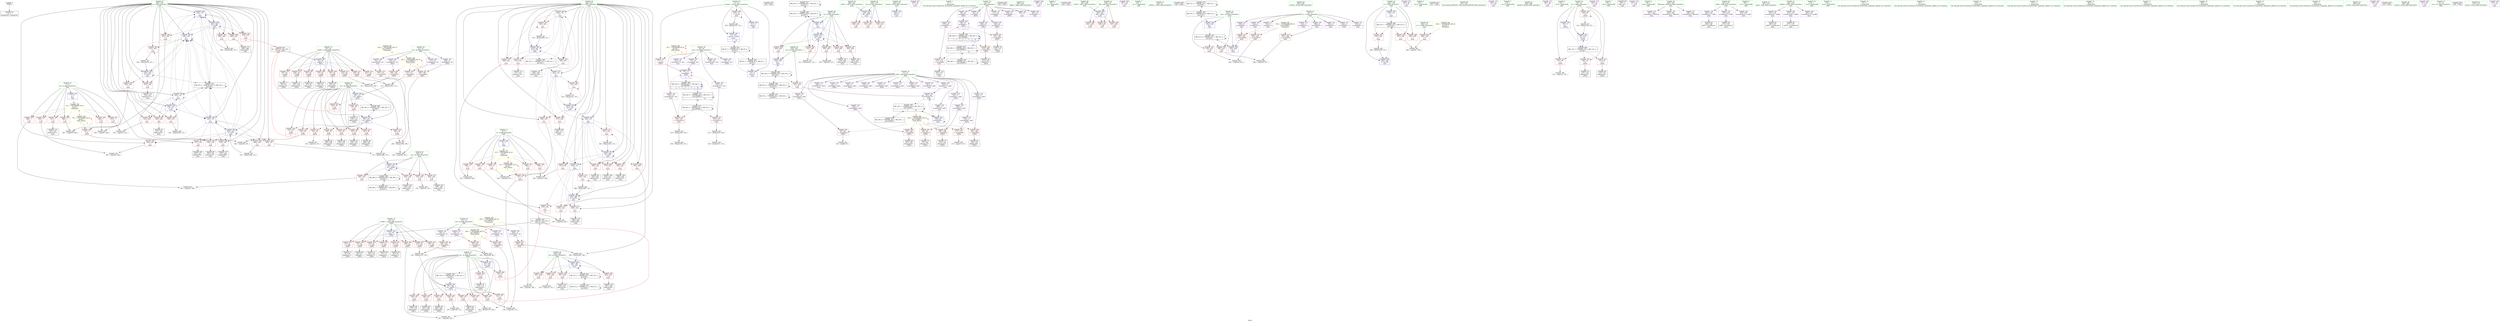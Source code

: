 digraph "SVFG" {
	label="SVFG";

	Node0x562e5ecce910 [shape=record,color=grey,label="{NodeID: 0\nNullPtr}"];
	Node0x562e5ecce910 -> Node0x562e5ed07110[style=solid];
	Node0x562e5ed20ca0 [shape=record,color=grey,label="{NodeID: 443\n162 = cmp(160, 161, )\n}"];
	Node0x562e5ed19410 [shape=record,color=blue,label="{NodeID: 360\n242\<--151\ni\<--\nmain\n}"];
	Node0x562e5ed19410 -> Node0x562e5ed14f70[style=dashed];
	Node0x562e5ed19410 -> Node0x562e5ed15040[style=dashed];
	Node0x562e5ed19410 -> Node0x562e5ed15110[style=dashed];
	Node0x562e5ed19410 -> Node0x562e5ed151e0[style=dashed];
	Node0x562e5ed19410 -> Node0x562e5ed19680[style=dashed];
	Node0x562e5ed19410 -> Node0x562e5ed33720[style=dashed];
	Node0x562e5ed15040 [shape=record,color=red,label="{NodeID: 277\n510\<--242\n\<--i\nmain\n}"];
	Node0x562e5ed15040 -> Node0x562e5ed06380[style=solid];
	Node0x562e5ed08e80 [shape=record,color=red,label="{NodeID: 194\n462\<--7\n\<--m\nmain\n}"];
	Node0x562e5ed08e80 -> Node0x562e5ed221a0[style=solid];
	Node0x562e5ed061e0 [shape=record,color=black,label="{NodeID: 111\n469\<--468\nidxprom92\<--\nmain\n}"];
	Node0x562e5ecec6d0 [shape=record,color=green,label="{NodeID: 28\n19\<--20\nans\<--ans_field_insensitive\nGlob }"];
	Node0x562e5ecec6d0 -> Node0x562e5ed0c810[style=solid];
	Node0x562e5ecec6d0 -> Node0x562e5ed0c8e0[style=solid];
	Node0x562e5ecec6d0 -> Node0x562e5ed0c9b0[style=solid];
	Node0x562e5ecec6d0 -> Node0x562e5ed0ca80[style=solid];
	Node0x562e5ecec6d0 -> Node0x562e5ed0cb50[style=solid];
	Node0x562e5ecec6d0 -> Node0x562e5ed0cc20[style=solid];
	Node0x562e5ed6dd60 [shape=record,color=black,label="{NodeID: 637\n259 = PHI()\n}"];
	Node0x562e5ed4b050 [shape=record,color=yellow,style=double,label="{NodeID: 554\n20V_1 = ENCHI(MR_20V_0)\npts\{140000 \}\nFun[main]|{|<s1>14}}"];
	Node0x562e5ed4b050 -> Node0x562e5ed16cb0[style=dashed];
	Node0x562e5ed4b050:s1 -> Node0x562e5ed4bbe0[style=dashed,color=red];
	Node0x562e5ed34120 [shape=record,color=black,label="{NodeID: 471\nMR_45V_2 = PHI(MR_45V_3, MR_45V_1, )\npts\{247 \}\n}"];
	Node0x562e5ed34120 -> Node0x562e5ed34120[style=dashed];
	Node0x562e5ed34120 -> Node0x562e5ed37220[style=dashed];
	Node0x562e5ed16700 [shape=record,color=red,label="{NodeID: 305\n378\<--250\n\<--ny\nmain\n}"];
	Node0x562e5ed16700 -> Node0x562e5ed21ea0[style=solid];
	Node0x562e5ed0a540 [shape=record,color=red,label="{NodeID: 222\n156\<--57\n\<--nx\n_Z2f1ii\n}"];
	Node0x562e5ed0a540 -> Node0x562e5ed21120[style=solid];
	Node0x562e5ed0bff0 [shape=record,color=purple,label="{NodeID: 139\n430\<--11\narrayidx75\<--path\nmain\n}"];
	Node0x562e5ed06b70 [shape=record,color=green,label="{NodeID: 56\n280\<--281\ncall12\<--call12_field_insensitive\nmain\n}"];
	Node0x562e5ed06b70 -> Node0x562e5ed17ef0[style=solid];
	Node0x562e5ed17e20 [shape=record,color=blue,label="{NodeID: 333\n226\<--5\nretval\<--\nmain\n}"];
	Node0x562e5ed13a50 [shape=record,color=red,label="{NodeID: 250\n196\<--195\n\<--arrayidx62\n_Z2f1ii\n}"];
	Node0x562e5ed13a50 -> Node0x562e5ed08660[style=solid];
	Node0x562e5ed0d6b0 [shape=record,color=purple,label="{NodeID: 167\n279\<--32\n\<--.str.3\nmain\n}"];
	Node0x562e5ed08320 [shape=record,color=black,label="{NodeID: 84\n179\<--178\nidxprom52\<--\n_Z2f1ii\n}"];
	Node0x562e5ecce710 [shape=record,color=green,label="{NodeID: 1\n5\<--1\n\<--dummyObj\nCan only get source location for instruction, argument, global var or function.}"];
	Node0x562e5ed20e20 [shape=record,color=grey,label="{NodeID: 444\n187 = cmp(185, 186, )\n}"];
	Node0x562e5ed194e0 [shape=record,color=blue,label="{NodeID: 361\n244\<--151\nj\<--\nmain\n}"];
	Node0x562e5ed194e0 -> Node0x562e5ed15d40[style=dashed];
	Node0x562e5ed194e0 -> Node0x562e5ed15e10[style=dashed];
	Node0x562e5ed194e0 -> Node0x562e5ed15ee0[style=dashed];
	Node0x562e5ed194e0 -> Node0x562e5ed194e0[style=dashed];
	Node0x562e5ed194e0 -> Node0x562e5ed195b0[style=dashed];
	Node0x562e5ed194e0 -> Node0x562e5ed33c20[style=dashed];
	Node0x562e5ed15110 [shape=record,color=red,label="{NodeID: 278\n528\<--242\n\<--i\nmain\n}"];
	Node0x562e5ed15110 -> Node0x562e5ed06520[style=solid];
	Node0x562e5ed08f50 [shape=record,color=red,label="{NodeID: 195\n506\<--7\n\<--m\nmain\n}"];
	Node0x562e5ed08f50 -> Node0x562e5ed215a0[style=solid];
	Node0x562e5ed062b0 [shape=record,color=black,label="{NodeID: 112\n472\<--471\ntobool\<--\nmain\n}"];
	Node0x562e5ecec7d0 [shape=record,color=green,label="{NodeID: 29\n21\<--22\nanscnt\<--anscnt_field_insensitive\nGlob }"];
	Node0x562e5ecec7d0 -> Node0x562e5ed090f0[style=solid];
	Node0x562e5ecec7d0 -> Node0x562e5ed091c0[style=solid];
	Node0x562e5ecec7d0 -> Node0x562e5ed17500[style=solid];
	Node0x562e5ecec7d0 -> Node0x562e5ed18f30[style=solid];
	Node0x562e5ecec7d0 -> Node0x562e5ed191a0[style=solid];
	Node0x562e5ed6de60 [shape=record,color=black,label="{NodeID: 638\n292 = PHI()\n}"];
	Node0x562e5ed4b130 [shape=record,color=yellow,style=double,label="{NodeID: 555\n22V_1 = ENCHI(MR_22V_0)\npts\{160000 \}\nFun[main]|{|<s1>14}}"];
	Node0x562e5ed4b130 -> Node0x562e5ed16d80[style=dashed];
	Node0x562e5ed4b130:s1 -> Node0x562e5ed4bcc0[style=dashed,color=red];
	Node0x562e5ed34620 [shape=record,color=black,label="{NodeID: 472\nMR_47V_2 = PHI(MR_47V_3, MR_47V_1, )\npts\{249 \}\n}"];
	Node0x562e5ed34620 -> Node0x562e5ed34620[style=dashed];
	Node0x562e5ed34620 -> Node0x562e5ed37720[style=dashed];
	Node0x562e5ed167d0 [shape=record,color=red,label="{NodeID: 306\n385\<--250\n\<--ny\nmain\n}"];
	Node0x562e5ed167d0 -> Node0x562e5ed21ba0[style=solid];
	Node0x562e5ed0a610 [shape=record,color=red,label="{NodeID: 223\n165\<--57\n\<--nx\n_Z2f1ii\n}"];
	Node0x562e5ed0a610 -> Node0x562e5ed080b0[style=solid];
	Node0x562e5ed0c0c0 [shape=record,color=purple,label="{NodeID: 140\n433\<--11\narrayidx77\<--path\nmain\n}"];
	Node0x562e5ed0c0c0 -> Node0x562e5ed18cc0[style=solid];
	Node0x562e5ed06c40 [shape=record,color=green,label="{NodeID: 57\n282\<--283\nfopen\<--fopen_field_insensitive\n}"];
	Node0x562e5ed17ef0 [shape=record,color=blue,label="{NodeID: 334\n234\<--280\nfp\<--call12\nmain\n}"];
	Node0x562e5ed17ef0 -> Node0x562e5ed13cc0[style=dashed];
	Node0x562e5ed17ef0 -> Node0x562e5ed13d90[style=dashed];
	Node0x562e5ed17ef0 -> Node0x562e5ed13e60[style=dashed];
	Node0x562e5ed13b20 [shape=record,color=red,label="{NodeID: 251\n199\<--198\n\<--arrayidx64\n_Z2f1ii\n}"];
	Node0x562e5ed13b20 -> Node0x562e5ed1f4a0[style=solid];
	Node0x562e5ed0d780 [shape=record,color=purple,label="{NodeID: 168\n286\<--34\n\<--.str.4\nmain\n}"];
	Node0x562e5ed083f0 [shape=record,color=black,label="{NodeID: 85\n182\<--181\nidxprom54\<--\n_Z2f1ii\n}"];
	Node0x562e5ecceec0 [shape=record,color=green,label="{NodeID: 2\n26\<--1\n.str\<--dummyObj\nGlob }"];
	Node0x562e5ed20fa0 [shape=record,color=grey,label="{NodeID: 445\n339 = cmp(337, 338, )\n}"];
	Node0x562e5ed195b0 [shape=record,color=blue,label="{NodeID: 362\n244\<--524\nj\<--inc117\nmain\n}"];
	Node0x562e5ed195b0 -> Node0x562e5ed15d40[style=dashed];
	Node0x562e5ed195b0 -> Node0x562e5ed15e10[style=dashed];
	Node0x562e5ed195b0 -> Node0x562e5ed15ee0[style=dashed];
	Node0x562e5ed195b0 -> Node0x562e5ed194e0[style=dashed];
	Node0x562e5ed195b0 -> Node0x562e5ed195b0[style=dashed];
	Node0x562e5ed195b0 -> Node0x562e5ed33c20[style=dashed];
	Node0x562e5ed151e0 [shape=record,color=red,label="{NodeID: 279\n540\<--242\n\<--i\nmain\n}"];
	Node0x562e5ed151e0 -> Node0x562e5ed1eba0[style=solid];
	Node0x562e5ed09020 [shape=record,color=red,label="{NodeID: 196\n531\<--7\n\<--m\nmain\n}"];
	Node0x562e5ed09020 -> Node0x562e5ed0ad40[style=solid];
	Node0x562e5ed06380 [shape=record,color=black,label="{NodeID: 113\n511\<--510\nidxprom110\<--\nmain\n}"];
	Node0x562e5ecec8d0 [shape=record,color=green,label="{NodeID: 30\n23\<--25\nv\<--v_field_insensitive\nGlob }"];
	Node0x562e5ecec8d0 -> Node0x562e5ed0ccf0[style=solid];
	Node0x562e5ecec8d0 -> Node0x562e5ed0cdc0[style=solid];
	Node0x562e5ecec8d0 -> Node0x562e5ed0ce90[style=solid];
	Node0x562e5ecec8d0 -> Node0x562e5ed0cf60[style=solid];
	Node0x562e5ecec8d0 -> Node0x562e5ed0d030[style=solid];
	Node0x562e5ecec8d0 -> Node0x562e5ed0d100[style=solid];
	Node0x562e5ecec8d0 -> Node0x562e5ed0d1d0[style=solid];
	Node0x562e5ecec8d0 -> Node0x562e5ed0d2a0[style=solid];
	Node0x562e5ecec8d0 -> Node0x562e5ed0d370[style=solid];
	Node0x562e5ed6df60 [shape=record,color=black,label="{NodeID: 639\n324 = PHI()\n}"];
	Node0x562e5ed35330 [shape=record,color=black,label="{NodeID: 473\nMR_49V_2 = PHI(MR_49V_3, MR_49V_1, )\npts\{251 \}\n}"];
	Node0x562e5ed35330 -> Node0x562e5ed35330[style=dashed];
	Node0x562e5ed35330 -> Node0x562e5ed37c20[style=dashed];
	Node0x562e5ed168a0 [shape=record,color=red,label="{NodeID: 307\n394\<--250\n\<--ny\nmain\n}"];
	Node0x562e5ed168a0 -> Node0x562e5ed05b60[style=solid];
	Node0x562e5ed0a6e0 [shape=record,color=red,label="{NodeID: 224\n174\<--57\n\<--nx\n_Z2f1ii\n}"];
	Node0x562e5ed0a6e0 -> Node0x562e5ed1e760[style=solid];
	Node0x562e5ed0c190 [shape=record,color=purple,label="{NodeID: 141\n98\<--13\narrayidx16\<--dx\n_Z2f1ii\n}"];
	Node0x562e5ed0c190 -> Node0x562e5ed13300[style=solid];
	Node0x562e5ed06d40 [shape=record,color=green,label="{NodeID: 58\n287\<--288\ncall14\<--call14_field_insensitive\nmain\n}"];
	Node0x562e5ed06d40 -> Node0x562e5ed17fc0[style=solid];
	Node0x562e5ed1e760 [shape=record,color=grey,label="{NodeID: 418\n185 = Binary(174, 184, )\n}"];
	Node0x562e5ed1e760 -> Node0x562e5ed20e20[style=solid];
	Node0x562e5ed17fc0 [shape=record,color=blue,label="{NodeID: 335\n236\<--287\nofp\<--call14\nmain\n}"];
	Node0x562e5ed17fc0 -> Node0x562e5ed13f30[style=dashed];
	Node0x562e5ed17fc0 -> Node0x562e5ed14000[style=dashed];
	Node0x562e5ed17fc0 -> Node0x562e5ed140d0[style=dashed];
	Node0x562e5ed13bf0 [shape=record,color=red,label="{NodeID: 252\n210\<--209\n\<--arrayidx71\n_Z2f1ii\n}"];
	Node0x562e5ed13bf0 -> Node0x562e5ed088d0[style=solid];
	Node0x562e5ed0d850 [shape=record,color=purple,label="{NodeID: 169\n291\<--36\n\<--.str.5\nmain\n}"];
	Node0x562e5ed084c0 [shape=record,color=black,label="{NodeID: 86\n191\<--190\nidxprom59\<--\n_Z2f1ii\n}"];
	Node0x562e5eccf2d0 [shape=record,color=green,label="{NodeID: 3\n28\<--1\n.str.1\<--dummyObj\nGlob }"];
	Node0x562e5ed21120 [shape=record,color=grey,label="{NodeID: 446\n158 = cmp(156, 157, )\n}"];
	Node0x562e5ed19680 [shape=record,color=blue,label="{NodeID: 363\n242\<--541\ni\<--inc127\nmain\n}"];
	Node0x562e5ed19680 -> Node0x562e5ed14f70[style=dashed];
	Node0x562e5ed19680 -> Node0x562e5ed15040[style=dashed];
	Node0x562e5ed19680 -> Node0x562e5ed15110[style=dashed];
	Node0x562e5ed19680 -> Node0x562e5ed151e0[style=dashed];
	Node0x562e5ed19680 -> Node0x562e5ed19680[style=dashed];
	Node0x562e5ed19680 -> Node0x562e5ed33720[style=dashed];
	Node0x562e5ed152b0 [shape=record,color=red,label="{NodeID: 280\n312\<--244\n\<--j\nmain\n}"];
	Node0x562e5ed152b0 -> Node0x562e5ed22920[style=solid];
	Node0x562e5ed090f0 [shape=record,color=red,label="{NodeID: 197\n71\<--21\n\<--anscnt\n_Z2f1ii\n}"];
	Node0x562e5ed090f0 -> Node0x562e5ed17870[style=solid];
	Node0x562e5ed06450 [shape=record,color=black,label="{NodeID: 114\n514\<--513\nidxprom112\<--\nmain\n}"];
	Node0x562e5ecece00 [shape=record,color=green,label="{NodeID: 31\n46\<--47\n_Z2f1ii\<--_Z2f1ii_field_insensitive\n}"];
	Node0x562e5ed6e060 [shape=record,color=black,label="{NodeID: 640\n494 = PHI()\n}"];
	Node0x562e5ed35420 [shape=record,color=black,label="{NodeID: 474\nMR_51V_2 = PHI(MR_51V_3, MR_51V_1, )\npts\{253 \}\n}"];
	Node0x562e5ed35420 -> Node0x562e5ed35420[style=dashed];
	Node0x562e5ed35420 -> Node0x562e5ed38120[style=dashed];
	Node0x562e5ed16970 [shape=record,color=red,label="{NodeID: 308\n403\<--250\n\<--ny\nmain\n}"];
	Node0x562e5ed16970 -> Node0x562e5ed05d00[style=solid];
	Node0x562e5ed0a7b0 [shape=record,color=red,label="{NodeID: 225\n175\<--57\n\<--nx\n_Z2f1ii\n}"];
	Node0x562e5ed0a7b0 -> Node0x562e5ed08250[style=solid];
	Node0x562e5ed0c260 [shape=record,color=purple,label="{NodeID: 142\n138\<--13\narrayidx32\<--dx\n_Z2f1ii\n}"];
	Node0x562e5ed0c260 -> Node0x562e5ed13640[style=solid];
	Node0x562e5ed06e10 [shape=record,color=green,label="{NodeID: 59\n293\<--294\nfscanf\<--fscanf_field_insensitive\n}"];
	Node0x562e5ed1e8a0 [shape=record,color=grey,label="{NodeID: 419\n535 = Binary(534, 518, )\n}"];
	Node0x562e5ed1e8a0 -> Node0x562e5ed1ea20[style=solid];
	Node0x562e5ed18090 [shape=record,color=blue,label="{NodeID: 336\n238\<--151\nt\<--\nmain\n}"];
	Node0x562e5ed18090 -> Node0x562e5ed33220[style=dashed];
	Node0x562e5ed13cc0 [shape=record,color=red,label="{NodeID: 253\n290\<--234\n\<--fp\nmain\n}"];
	Node0x562e5ed0d920 [shape=record,color=purple,label="{NodeID: 170\n323\<--36\n\<--.str.5\nmain\n}"];
	Node0x562e5ed08590 [shape=record,color=black,label="{NodeID: 87\n194\<--193\nidxprom61\<--\n_Z2f1ii\n}"];
	Node0x562e5eccf360 [shape=record,color=green,label="{NodeID: 4\n30\<--1\n.str.2\<--dummyObj\nGlob }"];
	Node0x562e5ed212a0 [shape=record,color=grey,label="{NodeID: 447\n154 = cmp(153, 151, )\n}"];
	Node0x562e5ed19750 [shape=record,color=blue,label="{NodeID: 364\n238\<--546\nt\<--inc130\nmain\n}"];
	Node0x562e5ed19750 -> Node0x562e5ed33220[style=dashed];
	Node0x562e5ed15380 [shape=record,color=red,label="{NodeID: 281\n320\<--244\n\<--j\nmain\n}"];
	Node0x562e5ed15380 -> Node0x562e5ed05680[style=solid];
	Node0x562e5ed091c0 [shape=record,color=red,label="{NodeID: 198\n475\<--21\n\<--anscnt\nmain\n}"];
	Node0x562e5ed091c0 -> Node0x562e5ed1f320[style=solid];
	Node0x562e5ed06520 [shape=record,color=black,label="{NodeID: 115\n529\<--528\nidxprom119\<--\nmain\n}"];
	Node0x562e5ececf00 [shape=record,color=green,label="{NodeID: 32\n51\<--52\nx.addr\<--x.addr_field_insensitive\n_Z2f1ii\n}"];
	Node0x562e5ececf00 -> Node0x562e5ed09290[style=solid];
	Node0x562e5ececf00 -> Node0x562e5ed09360[style=solid];
	Node0x562e5ececf00 -> Node0x562e5ed09430[style=solid];
	Node0x562e5ececf00 -> Node0x562e5ed09500[style=solid];
	Node0x562e5ececf00 -> Node0x562e5ed095d0[style=solid];
	Node0x562e5ececf00 -> Node0x562e5ed096a0[style=solid];
	Node0x562e5ececf00 -> Node0x562e5ed09770[style=solid];
	Node0x562e5ececf00 -> Node0x562e5ed09840[style=solid];
	Node0x562e5ececf00 -> Node0x562e5ed17600[style=solid];
	Node0x562e5ed6e160 [shape=record,color=black,label="{NodeID: 641\n521 = PHI()\n}"];
	Node0x562e5ed4b3d0 [shape=record,color=yellow,style=double,label="{NodeID: 558\n2V_1 = ENCHI(MR_2V_0)\npts\{6 \}\nFun[_Z2f1ii]|{|<s1>1|<s2>2}}"];
	Node0x562e5ed4b3d0 -> Node0x562e5ed0e480[style=dashed];
	Node0x562e5ed4b3d0:s1 -> Node0x562e5ed4b3d0[style=dashed,color=red];
	Node0x562e5ed4b3d0:s2 -> Node0x562e5ed4b3d0[style=dashed,color=red];
	Node0x562e5ed35920 [shape=record,color=black,label="{NodeID: 475\nMR_53V_2 = PHI(MR_53V_3, MR_53V_1, )\npts\{255 \}\n}"];
	Node0x562e5ed35920 -> Node0x562e5ed35920[style=dashed];
	Node0x562e5ed35920 -> Node0x562e5ed38620[style=dashed];
	Node0x562e5ed16a40 [shape=record,color=red,label="{NodeID: 309\n390\<--252\n\<--mh\nmain\n}"];
	Node0x562e5ed16a40 -> Node0x562e5ed22620[style=solid];
	Node0x562e5ed0a880 [shape=record,color=red,label="{NodeID: 226\n190\<--57\n\<--nx\n_Z2f1ii\n}"];
	Node0x562e5ed0a880 -> Node0x562e5ed084c0[style=solid];
	Node0x562e5ed0c330 [shape=record,color=purple,label="{NodeID: 143\n183\<--13\narrayidx55\<--dx\n_Z2f1ii\n}"];
	Node0x562e5ed0c330 -> Node0x562e5ed13980[style=solid];
	Node0x562e5ed06f10 [shape=record,color=green,label="{NodeID: 60\n451\<--452\nllvm.memset.p0i8.i64\<--llvm.memset.p0i8.i64_field_insensitive\n}"];
	Node0x562e5ed1ea20 [shape=record,color=grey,label="{NodeID: 420\n536 = Binary(535, 151, )\n}"];
	Node0x562e5ed18160 [shape=record,color=blue,label="{NodeID: 337\n242\<--151\ni\<--\nmain\n}"];
	Node0x562e5ed18160 -> Node0x562e5ed144e0[style=dashed];
	Node0x562e5ed18160 -> Node0x562e5ed145b0[style=dashed];
	Node0x562e5ed18160 -> Node0x562e5ed14680[style=dashed];
	Node0x562e5ed18160 -> Node0x562e5ed183d0[style=dashed];
	Node0x562e5ed18160 -> Node0x562e5ed184a0[style=dashed];
	Node0x562e5ed13d90 [shape=record,color=red,label="{NodeID: 254\n301\<--234\n\<--fp\nmain\n}"];
	Node0x562e5ed0d9f0 [shape=record,color=purple,label="{NodeID: 171\n302\<--38\n\<--.str.6\nmain\n}"];
	Node0x562e5ed08660 [shape=record,color=black,label="{NodeID: 88\n197\<--196\nidxprom63\<--\n_Z2f1ii\n}"];
	Node0x562e5ed051e0 [shape=record,color=green,label="{NodeID: 5\n32\<--1\n.str.3\<--dummyObj\nGlob }"];
	Node0x562e5ed21420 [shape=record,color=grey,label="{NodeID: 448\n359 = cmp(358, 133, )\n}"];
	Node0x562e5ed15450 [shape=record,color=red,label="{NodeID: 282\n326\<--244\n\<--j\nmain\n}"];
	Node0x562e5ed15450 -> Node0x562e5ed20220[style=solid];
	Node0x562e5ed09290 [shape=record,color=red,label="{NodeID: 199\n63\<--51\n\<--x.addr\n_Z2f1ii\n}"];
	Node0x562e5ed09290 -> Node0x562e5ed072e0[style=solid];
	Node0x562e5ed0ad40 [shape=record,color=black,label="{NodeID: 116\n532\<--531\nidxprom121\<--\nmain\n}"];
	Node0x562e5ececfd0 [shape=record,color=green,label="{NodeID: 33\n53\<--54\ny.addr\<--y.addr_field_insensitive\n_Z2f1ii\n}"];
	Node0x562e5ececfd0 -> Node0x562e5ed09910[style=solid];
	Node0x562e5ececfd0 -> Node0x562e5ed099e0[style=solid];
	Node0x562e5ececfd0 -> Node0x562e5ed09ab0[style=solid];
	Node0x562e5ececfd0 -> Node0x562e5ed09b80[style=solid];
	Node0x562e5ececfd0 -> Node0x562e5ed09c50[style=solid];
	Node0x562e5ececfd0 -> Node0x562e5ed09d20[style=solid];
	Node0x562e5ececfd0 -> Node0x562e5ed09df0[style=solid];
	Node0x562e5ececfd0 -> Node0x562e5ed09ec0[style=solid];
	Node0x562e5ececfd0 -> Node0x562e5ed176d0[style=solid];
	Node0x562e5ed6e260 [shape=record,color=black,label="{NodeID: 642\n49 = PHI(124, 213, 478, )\n0th arg _Z2f1ii }"];
	Node0x562e5ed6e260 -> Node0x562e5ed17600[style=solid];
	Node0x562e5ed4b4e0 [shape=record,color=yellow,style=double,label="{NodeID: 559\n4V_1 = ENCHI(MR_4V_0)\npts\{8 \}\nFun[_Z2f1ii]|{|<s1>1|<s2>2}}"];
	Node0x562e5ed4b4e0 -> Node0x562e5ed0e960[style=dashed];
	Node0x562e5ed4b4e0:s1 -> Node0x562e5ed4b4e0[style=dashed,color=red];
	Node0x562e5ed4b4e0:s2 -> Node0x562e5ed4b4e0[style=dashed,color=red];
	Node0x562e5ed35e20 [shape=record,color=black,label="{NodeID: 476\nMR_18V_2 = PHI(MR_18V_3, MR_18V_1, )\npts\{120000 \}\n}"];
	Node0x562e5ed35e20 -> Node0x562e5ed3f420[style=dashed];
	Node0x562e5ed16b10 [shape=record,color=red,label="{NodeID: 310\n416\<--252\n\<--mh\nmain\n}"];
	Node0x562e5ed16b10 -> Node0x562e5ed224a0[style=solid];
	Node0x562e5ed0a950 [shape=record,color=red,label="{NodeID: 227\n204\<--57\n\<--nx\n_Z2f1ii\n}"];
	Node0x562e5ed0a950 -> Node0x562e5ed08730[style=solid];
	Node0x562e5ed0c400 [shape=record,color=purple,label="{NodeID: 144\n364\<--13\narrayidx43\<--dx\nmain\n}"];
	Node0x562e5ed0c400 -> Node0x562e5ed16cb0[style=solid];
	Node0x562e5ed07010 [shape=record,color=green,label="{NodeID: 61\n495\<--496\nfprintf\<--fprintf_field_insensitive\n}"];
	Node0x562e5ed1eba0 [shape=record,color=grey,label="{NodeID: 421\n541 = Binary(540, 151, )\n}"];
	Node0x562e5ed1eba0 -> Node0x562e5ed19680[style=solid];
	Node0x562e5ed18230 [shape=record,color=blue,label="{NodeID: 338\n244\<--151\nj\<--\nmain\n}"];
	Node0x562e5ed18230 -> Node0x562e5ed152b0[style=dashed];
	Node0x562e5ed18230 -> Node0x562e5ed15380[style=dashed];
	Node0x562e5ed18230 -> Node0x562e5ed15450[style=dashed];
	Node0x562e5ed18230 -> Node0x562e5ed18230[style=dashed];
	Node0x562e5ed18230 -> Node0x562e5ed18300[style=dashed];
	Node0x562e5ed18230 -> Node0x562e5ed18570[style=dashed];
	Node0x562e5ed18230 -> Node0x562e5ed190d0[style=dashed];
	Node0x562e5ed18230 -> Node0x562e5ed194e0[style=dashed];
	Node0x562e5ed18230 -> Node0x562e5ed33c20[style=dashed];
	Node0x562e5ed13e60 [shape=record,color=red,label="{NodeID: 255\n316\<--234\n\<--fp\nmain\n}"];
	Node0x562e5ed0dac0 [shape=record,color=purple,label="{NodeID: 172\n493\<--40\n\<--.str.7\nmain\n}"];
	Node0x562e5ed08730 [shape=record,color=black,label="{NodeID: 89\n205\<--204\nidxprom68\<--\n_Z2f1ii\n}"];
	Node0x562e5ed05270 [shape=record,color=green,label="{NodeID: 6\n34\<--1\n.str.4\<--dummyObj\nGlob }"];
	Node0x562e5ed215a0 [shape=record,color=grey,label="{NodeID: 449\n507 = cmp(505, 506, )\n}"];
	Node0x562e5ed15520 [shape=record,color=red,label="{NodeID: 283\n343\<--244\n\<--j\nmain\n}"];
	Node0x562e5ed15520 -> Node0x562e5ed20b20[style=solid];
	Node0x562e5ed09360 [shape=record,color=red,label="{NodeID: 200\n72\<--51\n\<--x.addr\n_Z2f1ii\n}"];
	Node0x562e5ed09360 -> Node0x562e5ed07480[style=solid];
	Node0x562e5ed0ae10 [shape=record,color=purple,label="{NodeID: 117\n319\<--9\narrayidx\<--a\nmain\n}"];
	Node0x562e5eced0a0 [shape=record,color=green,label="{NodeID: 34\n55\<--56\nk\<--k_field_insensitive\n_Z2f1ii\n}"];
	Node0x562e5eced0a0 -> Node0x562e5ed09f90[style=solid];
	Node0x562e5eced0a0 -> Node0x562e5ed0a060[style=solid];
	Node0x562e5eced0a0 -> Node0x562e5ed0a130[style=solid];
	Node0x562e5eced0a0 -> Node0x562e5ed0a200[style=solid];
	Node0x562e5eced0a0 -> Node0x562e5ed17ae0[style=solid];
	Node0x562e5eced0a0 -> Node0x562e5ed17d50[style=solid];
	Node0x562e5ed6e5b0 [shape=record,color=black,label="{NodeID: 643\n50 = PHI(125, 214, 479, )\n1st arg _Z2f1ii }"];
	Node0x562e5ed6e5b0 -> Node0x562e5ed176d0[style=solid];
	Node0x562e5ed4b5c0 [shape=record,color=yellow,style=double,label="{NodeID: 560\n6V_1 = ENCHI(MR_6V_0)\npts\{22 \}\nFun[_Z2f1ii]|{|<s1>1|<s2>2}}"];
	Node0x562e5ed4b5c0 -> Node0x562e5ed090f0[style=dashed];
	Node0x562e5ed4b5c0:s1 -> Node0x562e5ed4b5c0[style=dashed,color=red];
	Node0x562e5ed4b5c0:s2 -> Node0x562e5ed4b5c0[style=dashed,color=red];
	Node0x562e5ed36320 [shape=record,color=black,label="{NodeID: 477\nMR_24V_2 = PHI(MR_24V_3, MR_24V_1, )\npts\{200000 \}\n}"];
	Node0x562e5ed36320 -> Node0x562e5ed17190[style=dashed];
	Node0x562e5ed36320 -> Node0x562e5ed17260[style=dashed];
	Node0x562e5ed36320 -> Node0x562e5ed36320[style=dashed];
	Node0x562e5ed36320 -> Node0x562e5ed42b20[style=dashed];
	Node0x562e5ed16be0 [shape=record,color=red,label="{NodeID: 311\n427\<--254\n\<--pt\nmain\n}"];
	Node0x562e5ed16be0 -> Node0x562e5ed18cc0[style=solid];
	Node0x562e5ed0aa20 [shape=record,color=red,label="{NodeID: 228\n213\<--57\n\<--nx\n_Z2f1ii\n|{<s0>2}}"];
	Node0x562e5ed0aa20:s0 -> Node0x562e5ed6e260[style=solid,color=red];
	Node0x562e5ed0c4d0 [shape=record,color=purple,label="{NodeID: 145\n111\<--15\narrayidx22\<--dy\n_Z2f1ii\n}"];
	Node0x562e5ed0c4d0 -> Node0x562e5ed134a0[style=solid];
	Node0x562e5ed07110 [shape=record,color=black,label="{NodeID: 62\n2\<--3\ndummyVal\<--dummyVal\n}"];
	Node0x562e5ed1ed20 [shape=record,color=grey,label="{NodeID: 422\n546 = Binary(545, 151, )\n}"];
	Node0x562e5ed1ed20 -> Node0x562e5ed19750[style=solid];
	Node0x562e5ed18300 [shape=record,color=blue,label="{NodeID: 339\n244\<--327\nj\<--inc\nmain\n}"];
	Node0x562e5ed18300 -> Node0x562e5ed152b0[style=dashed];
	Node0x562e5ed18300 -> Node0x562e5ed15380[style=dashed];
	Node0x562e5ed18300 -> Node0x562e5ed15450[style=dashed];
	Node0x562e5ed18300 -> Node0x562e5ed18230[style=dashed];
	Node0x562e5ed18300 -> Node0x562e5ed18300[style=dashed];
	Node0x562e5ed18300 -> Node0x562e5ed18570[style=dashed];
	Node0x562e5ed18300 -> Node0x562e5ed190d0[style=dashed];
	Node0x562e5ed18300 -> Node0x562e5ed194e0[style=dashed];
	Node0x562e5ed18300 -> Node0x562e5ed33c20[style=dashed];
	Node0x562e5ed13f30 [shape=record,color=red,label="{NodeID: 256\n491\<--236\n\<--ofp\nmain\n}"];
	Node0x562e5ed0db90 [shape=record,color=purple,label="{NodeID: 173\n520\<--42\n\<--.str.8\nmain\n}"];
	Node0x562e5ed08800 [shape=record,color=black,label="{NodeID: 90\n208\<--207\nidxprom70\<--\n_Z2f1ii\n}"];
	Node0x562e5eccf6c0 [shape=record,color=green,label="{NodeID: 7\n36\<--1\n.str.5\<--dummyObj\nGlob }"];
	Node0x562e5ed21720 [shape=record,color=grey,label="{NodeID: 450\n202 = cmp(200, 201, )\n}"];
	Node0x562e5ed155f0 [shape=record,color=red,label="{NodeID: 284\n352\<--244\n\<--j\nmain\n}"];
	Node0x562e5ed155f0 -> Node0x562e5ed05820[style=solid];
	Node0x562e5ed09430 [shape=record,color=red,label="{NodeID: 201\n79\<--51\n\<--x.addr\n_Z2f1ii\n}"];
	Node0x562e5ed09430 -> Node0x562e5ed07620[style=solid];
	Node0x562e5ed0aee0 [shape=record,color=purple,label="{NodeID: 118\n322\<--9\narrayidx24\<--a\nmain\n}"];
	Node0x562e5eced170 [shape=record,color=green,label="{NodeID: 35\n57\<--58\nnx\<--nx_field_insensitive\n_Z2f1ii\n}"];
	Node0x562e5eced170 -> Node0x562e5ed0a2d0[style=solid];
	Node0x562e5eced170 -> Node0x562e5ed0a3a0[style=solid];
	Node0x562e5eced170 -> Node0x562e5ed0a470[style=solid];
	Node0x562e5eced170 -> Node0x562e5ed0a540[style=solid];
	Node0x562e5eced170 -> Node0x562e5ed0a610[style=solid];
	Node0x562e5eced170 -> Node0x562e5ed0a6e0[style=solid];
	Node0x562e5eced170 -> Node0x562e5ed0a7b0[style=solid];
	Node0x562e5eced170 -> Node0x562e5ed0a880[style=solid];
	Node0x562e5eced170 -> Node0x562e5ed0a950[style=solid];
	Node0x562e5eced170 -> Node0x562e5ed0aa20[style=solid];
	Node0x562e5eced170 -> Node0x562e5ed17940[style=solid];
	Node0x562e5eced170 -> Node0x562e5ed17bb0[style=solid];
	Node0x562e5ed36820 [shape=record,color=black,label="{NodeID: 478\nMR_26V_2 = PHI(MR_26V_3, MR_26V_1, )\npts\{250000 \}\n}"];
	Node0x562e5ed36820 -> Node0x562e5ed36820[style=dashed];
	Node0x562e5ed36820 -> Node0x562e5ed43020[style=dashed];
	Node0x562e5ed16cb0 [shape=record,color=red,label="{NodeID: 312\n365\<--364\n\<--arrayidx43\nmain\n}"];
	Node0x562e5ed16cb0 -> Node0x562e5ed1eea0[style=solid];
	Node0x562e5ed0aaf0 [shape=record,color=red,label="{NodeID: 229\n118\<--59\n\<--ny\n_Z2f1ii\n}"];
	Node0x562e5ed0aaf0 -> Node0x562e5ed07d70[style=solid];
	Node0x562e5ed0c5a0 [shape=record,color=purple,label="{NodeID: 146\n145\<--15\narrayidx35\<--dy\n_Z2f1ii\n}"];
	Node0x562e5ed0c5a0 -> Node0x562e5ed13710[style=solid];
	Node0x562e5ed07210 [shape=record,color=black,label="{NodeID: 63\n225\<--5\nmain_ret\<--\nmain\n}"];
	Node0x562e5ed3f420 [shape=record,color=black,label="{NodeID: 506\nMR_18V_3 = PHI(MR_18V_4, MR_18V_2, )\npts\{120000 \}\n|{|<s3>14}}"];
	Node0x562e5ed3f420 -> Node0x562e5ed18710[style=dashed];
	Node0x562e5ed3f420 -> Node0x562e5ed35e20[style=dashed];
	Node0x562e5ed3f420 -> Node0x562e5ed3f420[style=dashed];
	Node0x562e5ed3f420:s3 -> Node0x562e5ed4bb00[style=dashed,color=red];
	Node0x562e5ed1eea0 [shape=record,color=grey,label="{NodeID: 423\n366 = Binary(361, 365, )\n}"];
	Node0x562e5ed1eea0 -> Node0x562e5ed188b0[style=solid];
	Node0x562e5ed183d0 [shape=record,color=blue,label="{NodeID: 340\n242\<--332\ni\<--inc27\nmain\n}"];
	Node0x562e5ed183d0 -> Node0x562e5ed144e0[style=dashed];
	Node0x562e5ed183d0 -> Node0x562e5ed145b0[style=dashed];
	Node0x562e5ed183d0 -> Node0x562e5ed14680[style=dashed];
	Node0x562e5ed183d0 -> Node0x562e5ed183d0[style=dashed];
	Node0x562e5ed183d0 -> Node0x562e5ed184a0[style=dashed];
	Node0x562e5ed14000 [shape=record,color=red,label="{NodeID: 257\n509\<--236\n\<--ofp\nmain\n}"];
	Node0x562e5ed0dc60 [shape=record,color=purple,label="{NodeID: 174\n537\<--44\n\<--.str.9\nmain\n}"];
	Node0x562e5ed088d0 [shape=record,color=black,label="{NodeID: 91\n211\<--210\ntobool72\<--\n_Z2f1ii\n}"];
	Node0x562e5eccf750 [shape=record,color=green,label="{NodeID: 8\n38\<--1\n.str.6\<--dummyObj\nGlob }"];
	Node0x562e5ed218a0 [shape=record,color=grey,label="{NodeID: 451\n383 = cmp(381, 382, )\n}"];
	Node0x562e5ed156c0 [shape=record,color=red,label="{NodeID: 285\n368\<--244\n\<--j\nmain\n}"];
	Node0x562e5ed156c0 -> Node0x562e5ed1f620[style=solid];
	Node0x562e5ed09500 [shape=record,color=red,label="{NodeID: 202\n89\<--51\n\<--x.addr\n_Z2f1ii\n}"];
	Node0x562e5ed09500 -> Node0x562e5ed20520[style=solid];
	Node0x562e5ed0afb0 [shape=record,color=purple,label="{NodeID: 119\n393\<--9\narrayidx54\<--a\nmain\n}"];
	Node0x562e5eced240 [shape=record,color=green,label="{NodeID: 36\n59\<--60\nny\<--ny_field_insensitive\n_Z2f1ii\n}"];
	Node0x562e5eced240 -> Node0x562e5ed0aaf0[style=solid];
	Node0x562e5eced240 -> Node0x562e5ed0abc0[style=solid];
	Node0x562e5eced240 -> Node0x562e5ed12b20[style=solid];
	Node0x562e5eced240 -> Node0x562e5ed12bb0[style=solid];
	Node0x562e5eced240 -> Node0x562e5ed12c80[style=solid];
	Node0x562e5eced240 -> Node0x562e5ed12d50[style=solid];
	Node0x562e5eced240 -> Node0x562e5ed12e20[style=solid];
	Node0x562e5eced240 -> Node0x562e5ed12ef0[style=solid];
	Node0x562e5eced240 -> Node0x562e5ed12fc0[style=solid];
	Node0x562e5eced240 -> Node0x562e5ed13090[style=solid];
	Node0x562e5eced240 -> Node0x562e5ed17a10[style=solid];
	Node0x562e5eced240 -> Node0x562e5ed17c80[style=solid];
	Node0x562e5ed16d80 [shape=record,color=red,label="{NodeID: 313\n372\<--371\n\<--arrayidx45\nmain\n}"];
	Node0x562e5ed16d80 -> Node0x562e5ed1f620[style=solid];
	Node0x562e5ed0abc0 [shape=record,color=red,label="{NodeID: 230\n125\<--59\n\<--ny\n_Z2f1ii\n|{<s0>1}}"];
	Node0x562e5ed0abc0:s0 -> Node0x562e5ed6e5b0[style=solid,color=red];
	Node0x562e5ed0c670 [shape=record,color=purple,label="{NodeID: 147\n198\<--15\narrayidx64\<--dy\n_Z2f1ii\n}"];
	Node0x562e5ed0c670 -> Node0x562e5ed13b20[style=solid];
	Node0x562e5ed072e0 [shape=record,color=black,label="{NodeID: 64\n64\<--63\nidxprom\<--\n_Z2f1ii\n}"];
	Node0x562e5ed1f020 [shape=record,color=grey,label="{NodeID: 424\n483 = Binary(482, 151, )\n}"];
	Node0x562e5ed1f020 -> Node0x562e5ed19270[style=solid];
	Node0x562e5ed184a0 [shape=record,color=blue,label="{NodeID: 341\n242\<--151\ni\<--\nmain\n}"];
	Node0x562e5ed184a0 -> Node0x562e5ed14750[style=dashed];
	Node0x562e5ed184a0 -> Node0x562e5ed14820[style=dashed];
	Node0x562e5ed184a0 -> Node0x562e5ed148f0[style=dashed];
	Node0x562e5ed184a0 -> Node0x562e5ed149c0[style=dashed];
	Node0x562e5ed184a0 -> Node0x562e5ed14a90[style=dashed];
	Node0x562e5ed184a0 -> Node0x562e5ed14b60[style=dashed];
	Node0x562e5ed184a0 -> Node0x562e5ed18e60[style=dashed];
	Node0x562e5ed184a0 -> Node0x562e5ed19000[style=dashed];
	Node0x562e5ed140d0 [shape=record,color=red,label="{NodeID: 258\n527\<--236\n\<--ofp\nmain\n}"];
	Node0x562e5ed0dd30 [shape=record,color=purple,label="{NodeID: 175\n257\<--228\narraydecay\<--filename\nmain\n}"];
	Node0x562e5ed089a0 [shape=record,color=black,label="{NodeID: 92\n264\<--262\ncall3\<--arraydecay1\nmain\n}"];
	Node0x562e5eccf030 [shape=record,color=green,label="{NodeID: 9\n40\<--1\n.str.7\<--dummyObj\nGlob }"];
	Node0x562e5ed21a20 [shape=record,color=grey,label="{NodeID: 452\n501 = cmp(499, 500, )\n}"];
	Node0x562e5ed15790 [shape=record,color=red,label="{NodeID: 286\n420\<--244\n\<--j\nmain\n}"];
	Node0x562e5ed15790 -> Node0x562e5ed05ea0[style=solid];
	Node0x562e5ed095d0 [shape=record,color=red,label="{NodeID: 203\n90\<--51\n\<--x.addr\n_Z2f1ii\n}"];
	Node0x562e5ed095d0 -> Node0x562e5ed077c0[style=solid];
	Node0x562e5ed0b080 [shape=record,color=purple,label="{NodeID: 120\n396\<--9\narrayidx56\<--a\nmain\n}"];
	Node0x562e5ed0b080 -> Node0x562e5ed16e50[style=solid];
	Node0x562e5eced310 [shape=record,color=green,label="{NodeID: 37\n223\<--224\nmain\<--main_field_insensitive\n}"];
	Node0x562e5ed37220 [shape=record,color=black,label="{NodeID: 480\nMR_45V_4 = PHI(MR_45V_6, MR_45V_3, )\npts\{247 \}\n}"];
	Node0x562e5ed37220 -> Node0x562e5ed187e0[style=dashed];
	Node0x562e5ed37220 -> Node0x562e5ed34120[style=dashed];
	Node0x562e5ed37220 -> Node0x562e5ed37220[style=dashed];
	Node0x562e5ed16e50 [shape=record,color=red,label="{NodeID: 314\n397\<--396\n\<--arrayidx56\nmain\n}"];
	Node0x562e5ed16e50 -> Node0x562e5ed22620[style=solid];
	Node0x562e5ed12b20 [shape=record,color=red,label="{NodeID: 231\n153\<--59\n\<--ny\n_Z2f1ii\n}"];
	Node0x562e5ed12b20 -> Node0x562e5ed212a0[style=solid];
	Node0x562e5ed0c740 [shape=record,color=purple,label="{NodeID: 148\n371\<--15\narrayidx45\<--dy\nmain\n}"];
	Node0x562e5ed0c740 -> Node0x562e5ed16d80[style=solid];
	Node0x562e5ed073b0 [shape=record,color=black,label="{NodeID: 65\n67\<--66\nidxprom1\<--\n_Z2f1ii\n}"];
	Node0x562e5ed1f1a0 [shape=record,color=grey,label="{NodeID: 425\n219 = Binary(218, 151, )\n}"];
	Node0x562e5ed1f1a0 -> Node0x562e5ed17d50[style=solid];
	Node0x562e5ed18570 [shape=record,color=blue,label="{NodeID: 342\n244\<--151\nj\<--\nmain\n}"];
	Node0x562e5ed18570 -> Node0x562e5ed15520[style=dashed];
	Node0x562e5ed18570 -> Node0x562e5ed155f0[style=dashed];
	Node0x562e5ed18570 -> Node0x562e5ed156c0[style=dashed];
	Node0x562e5ed18570 -> Node0x562e5ed15790[style=dashed];
	Node0x562e5ed18570 -> Node0x562e5ed15860[style=dashed];
	Node0x562e5ed18570 -> Node0x562e5ed15930[style=dashed];
	Node0x562e5ed18570 -> Node0x562e5ed18570[style=dashed];
	Node0x562e5ed18570 -> Node0x562e5ed18d90[style=dashed];
	Node0x562e5ed18570 -> Node0x562e5ed190d0[style=dashed];
	Node0x562e5ed18570 -> Node0x562e5ed194e0[style=dashed];
	Node0x562e5ed18570 -> Node0x562e5ed33c20[style=dashed];
	Node0x562e5ed141a0 [shape=record,color=red,label="{NodeID: 259\n297\<--238\n\<--t\nmain\n}"];
	Node0x562e5ed141a0 -> Node0x562e5ed22aa0[style=solid];
	Node0x562e5ed0de00 [shape=record,color=purple,label="{NodeID: 176\n263\<--228\narraydecay2\<--filename\nmain\n}"];
	Node0x562e5ed08a70 [shape=record,color=black,label="{NodeID: 93\n269\<--267\ncall6\<--arraydecay4\nmain\n}"];
	Node0x562e5eccf100 [shape=record,color=green,label="{NodeID: 10\n42\<--1\n.str.8\<--dummyObj\nGlob }"];
	Node0x562e5ed21ba0 [shape=record,color=grey,label="{NodeID: 453\n387 = cmp(385, 386, )\n}"];
	Node0x562e5ed15860 [shape=record,color=red,label="{NodeID: 287\n431\<--244\n\<--j\nmain\n}"];
	Node0x562e5ed15860 -> Node0x562e5ed06040[style=solid];
	Node0x562e5ed096a0 [shape=record,color=red,label="{NodeID: 204\n103\<--51\n\<--x.addr\n_Z2f1ii\n}"];
	Node0x562e5ed096a0 -> Node0x562e5ed07a30[style=solid];
	Node0x562e5ed0b150 [shape=record,color=purple,label="{NodeID: 121\n402\<--9\narrayidx60\<--a\nmain\n}"];
	Node0x562e5eced410 [shape=record,color=green,label="{NodeID: 38\n226\<--227\nretval\<--retval_field_insensitive\nmain\n}"];
	Node0x562e5eced410 -> Node0x562e5ed17e20[style=solid];
	Node0x562e5ed37720 [shape=record,color=black,label="{NodeID: 481\nMR_47V_4 = PHI(MR_47V_5, MR_47V_3, )\npts\{249 \}\n}"];
	Node0x562e5ed37720 -> Node0x562e5ed188b0[style=dashed];
	Node0x562e5ed37720 -> Node0x562e5ed34620[style=dashed];
	Node0x562e5ed37720 -> Node0x562e5ed37720[style=dashed];
	Node0x562e5ed16f20 [shape=record,color=red,label="{NodeID: 315\n406\<--405\n\<--arrayidx62\nmain\n}"];
	Node0x562e5ed16f20 -> Node0x562e5ed18a50[style=solid];
	Node0x562e5ed12bb0 [shape=record,color=red,label="{NodeID: 232\n160\<--59\n\<--ny\n_Z2f1ii\n}"];
	Node0x562e5ed12bb0 -> Node0x562e5ed20ca0[style=solid];
	Node0x562e5ed0c810 [shape=record,color=purple,label="{NodeID: 149\n74\<--19\narrayidx4\<--ans\n_Z2f1ii\n}"];
	Node0x562e5ed07480 [shape=record,color=black,label="{NodeID: 66\n73\<--72\nidxprom3\<--\n_Z2f1ii\n}"];
	Node0x562e5ed1f320 [shape=record,color=grey,label="{NodeID: 426\n476 = Binary(475, 151, )\n}"];
	Node0x562e5ed1f320 -> Node0x562e5ed191a0[style=solid];
	Node0x562e5ed18640 [shape=record,color=blue,label="{NodeID: 343\n252\<--348\nmh\<--\nmain\n}"];
	Node0x562e5ed18640 -> Node0x562e5ed3c720[style=dashed];
	Node0x562e5ed14270 [shape=record,color=red,label="{NodeID: 260\n492\<--238\n\<--t\nmain\n}"];
	Node0x562e5ed0ded0 [shape=record,color=purple,label="{NodeID: 177\n268\<--228\narraydecay5\<--filename\nmain\n}"];
	Node0x562e5ed08b40 [shape=record,color=black,label="{NodeID: 94\n272\<--270\ncall8\<--arraydecay7\nmain\n}"];
	Node0x562e5eccf450 [shape=record,color=green,label="{NodeID: 11\n44\<--1\n.str.9\<--dummyObj\nGlob }"];
	Node0x562e5ed49730 [shape=record,color=yellow,style=double,label="{NodeID: 537\n2V_1 = ENCHI(MR_2V_0)\npts\{6 \}\nFun[main]|{|<s5>14}}"];
	Node0x562e5ed49730 -> Node0x562e5ed0e550[style=dashed];
	Node0x562e5ed49730 -> Node0x562e5ed0e620[style=dashed];
	Node0x562e5ed49730 -> Node0x562e5ed0e6f0[style=dashed];
	Node0x562e5ed49730 -> Node0x562e5ed0e7c0[style=dashed];
	Node0x562e5ed49730 -> Node0x562e5ed0e890[style=dashed];
	Node0x562e5ed49730:s5 -> Node0x562e5ed4b3d0[style=dashed,color=red];
	Node0x562e5ed21d20 [shape=record,color=grey,label="{NodeID: 454\n376 = cmp(375, 151, )\n}"];
	Node0x562e5ed15930 [shape=record,color=red,label="{NodeID: 288\n436\<--244\n\<--j\nmain\n}"];
	Node0x562e5ed15930 -> Node0x562e5ed1f920[style=solid];
	Node0x562e5ed09770 [shape=record,color=red,label="{NodeID: 205\n135\<--51\n\<--x.addr\n_Z2f1ii\n}"];
	Node0x562e5ed09770 -> Node0x562e5ed20820[style=solid];
	Node0x562e5ed0b220 [shape=record,color=purple,label="{NodeID: 122\n405\<--9\narrayidx62\<--a\nmain\n}"];
	Node0x562e5ed0b220 -> Node0x562e5ed16f20[style=solid];
	Node0x562e5eced4e0 [shape=record,color=green,label="{NodeID: 39\n228\<--229\nfilename\<--filename_field_insensitive\nmain\n}"];
	Node0x562e5eced4e0 -> Node0x562e5ed0dd30[style=solid];
	Node0x562e5eced4e0 -> Node0x562e5ed0de00[style=solid];
	Node0x562e5eced4e0 -> Node0x562e5ed0ded0[style=solid];
	Node0x562e5ed37c20 [shape=record,color=black,label="{NodeID: 482\nMR_49V_4 = PHI(MR_49V_5, MR_49V_3, )\npts\{251 \}\n}"];
	Node0x562e5ed37c20 -> Node0x562e5ed18980[style=dashed];
	Node0x562e5ed37c20 -> Node0x562e5ed35330[style=dashed];
	Node0x562e5ed37c20 -> Node0x562e5ed37c20[style=dashed];
	Node0x562e5ed16ff0 [shape=record,color=red,label="{NodeID: 316\n423\<--422\n\<--arrayidx70\nmain\n}"];
	Node0x562e5ed16ff0 -> Node0x562e5ed224a0[style=solid];
	Node0x562e5ed12c80 [shape=record,color=red,label="{NodeID: 233\n168\<--59\n\<--ny\n_Z2f1ii\n}"];
	Node0x562e5ed12c80 -> Node0x562e5ed08180[style=solid];
	Node0x562e5ed0c8e0 [shape=record,color=purple,label="{NodeID: 150\n77\<--19\narrayidx6\<--ans\n_Z2f1ii\n}"];
	Node0x562e5ed0c8e0 -> Node0x562e5ed17870[style=solid];
	Node0x562e5ed07550 [shape=record,color=black,label="{NodeID: 67\n76\<--75\nidxprom5\<--\n_Z2f1ii\n}"];
	Node0x562e5ed1f4a0 [shape=record,color=grey,label="{NodeID: 427\n200 = Binary(189, 199, )\n}"];
	Node0x562e5ed1f4a0 -> Node0x562e5ed21720[style=solid];
	Node0x562e5ed18710 [shape=record,color=blue,label="{NodeID: 344\n354\<--87\narrayidx38\<--\nmain\n}"];
	Node0x562e5ed18710 -> Node0x562e5ed18710[style=dashed];
	Node0x562e5ed18710 -> Node0x562e5ed18cc0[style=dashed];
	Node0x562e5ed18710 -> Node0x562e5ed3f420[style=dashed];
	Node0x562e5ed14340 [shape=record,color=red,label="{NodeID: 261\n545\<--238\n\<--t\nmain\n}"];
	Node0x562e5ed14340 -> Node0x562e5ed1ed20[style=solid];
	Node0x562e5ed0dfa0 [shape=record,color=purple,label="{NodeID: 178\n262\<--230\narraydecay1\<--infile\nmain\n}"];
	Node0x562e5ed0dfa0 -> Node0x562e5ed089a0[style=solid];
	Node0x562e5ed08c10 [shape=record,color=black,label="{NodeID: 95\n277\<--275\ncall10\<--arraydecay9\nmain\n}"];
	Node0x562e5eccf520 [shape=record,color=green,label="{NodeID: 12\n70\<--1\n\<--dummyObj\nCan only get source location for instruction, argument, global var or function.}"];
	Node0x562e5ed4a250 [shape=record,color=yellow,style=double,label="{NodeID: 538\n4V_1 = ENCHI(MR_4V_0)\npts\{8 \}\nFun[main]|{|<s6>14}}"];
	Node0x562e5ed4a250 -> Node0x562e5ed0ea30[style=dashed];
	Node0x562e5ed4a250 -> Node0x562e5ed08ce0[style=dashed];
	Node0x562e5ed4a250 -> Node0x562e5ed08db0[style=dashed];
	Node0x562e5ed4a250 -> Node0x562e5ed08e80[style=dashed];
	Node0x562e5ed4a250 -> Node0x562e5ed08f50[style=dashed];
	Node0x562e5ed4a250 -> Node0x562e5ed09020[style=dashed];
	Node0x562e5ed4a250:s6 -> Node0x562e5ed4b4e0[style=dashed,color=red];
	Node0x562e5ed21ea0 [shape=record,color=grey,label="{NodeID: 455\n379 = cmp(378, 151, )\n}"];
	Node0x562e5ed15a00 [shape=record,color=red,label="{NodeID: 289\n461\<--244\n\<--j\nmain\n}"];
	Node0x562e5ed15a00 -> Node0x562e5ed221a0[style=solid];
	Node0x562e5ed09840 [shape=record,color=red,label="{NodeID: 206\n186\<--51\n\<--x.addr\n_Z2f1ii\n}"];
	Node0x562e5ed09840 -> Node0x562e5ed20e20[style=solid];
	Node0x562e5ed0b2f0 [shape=record,color=purple,label="{NodeID: 123\n419\<--9\narrayidx68\<--a\nmain\n}"];
	Node0x562e5eced5b0 [shape=record,color=green,label="{NodeID: 40\n230\<--231\ninfile\<--infile_field_insensitive\nmain\n}"];
	Node0x562e5eced5b0 -> Node0x562e5ed0dfa0[style=solid];
	Node0x562e5eced5b0 -> Node0x562e5ed0e070[style=solid];
	Node0x562e5eced5b0 -> Node0x562e5ed0e140[style=solid];
	Node0x562e5ed4bb00 [shape=record,color=yellow,style=double,label="{NodeID: 566\n18V_1 = ENCHI(MR_18V_0)\npts\{120000 \}\nFun[_Z2f1ii]|{|<s6>1|<s7>2}}"];
	Node0x562e5ed4bb00 -> Node0x562e5ed13160[style=dashed];
	Node0x562e5ed4bb00 -> Node0x562e5ed13230[style=dashed];
	Node0x562e5ed4bb00 -> Node0x562e5ed133d0[style=dashed];
	Node0x562e5ed4bb00 -> Node0x562e5ed137e0[style=dashed];
	Node0x562e5ed4bb00 -> Node0x562e5ed138b0[style=dashed];
	Node0x562e5ed4bb00 -> Node0x562e5ed13a50[style=dashed];
	Node0x562e5ed4bb00:s6 -> Node0x562e5ed4bb00[style=dashed,color=red];
	Node0x562e5ed4bb00:s7 -> Node0x562e5ed4bb00[style=dashed,color=red];
	Node0x562e5ed38120 [shape=record,color=black,label="{NodeID: 483\nMR_51V_4 = PHI(MR_51V_6, MR_51V_3, )\npts\{253 \}\n}"];
	Node0x562e5ed38120 -> Node0x562e5ed18640[style=dashed];
	Node0x562e5ed38120 -> Node0x562e5ed35420[style=dashed];
	Node0x562e5ed38120 -> Node0x562e5ed38120[style=dashed];
	Node0x562e5ed170c0 [shape=record,color=red,label="{NodeID: 317\n471\<--470\n\<--arrayidx93\nmain\n}"];
	Node0x562e5ed170c0 -> Node0x562e5ed062b0[style=solid];
	Node0x562e5ed12d50 [shape=record,color=red,label="{NodeID: 234\n178\<--59\n\<--ny\n_Z2f1ii\n}"];
	Node0x562e5ed12d50 -> Node0x562e5ed08320[style=solid];
	Node0x562e5ed0c9b0 [shape=record,color=purple,label="{NodeID: 151\n512\<--19\narrayidx111\<--ans\nmain\n}"];
	Node0x562e5ed07620 [shape=record,color=black,label="{NodeID: 68\n80\<--79\nidxprom7\<--\n_Z2f1ii\n}"];
	Node0x562e5ed1f620 [shape=record,color=grey,label="{NodeID: 428\n373 = Binary(368, 372, )\n}"];
	Node0x562e5ed1f620 -> Node0x562e5ed18980[style=solid];
	Node0x562e5ed187e0 [shape=record,color=blue,label="{NodeID: 345\n246\<--5\nk\<--\nmain\n}"];
	Node0x562e5ed187e0 -> Node0x562e5ed15fb0[style=dashed];
	Node0x562e5ed187e0 -> Node0x562e5ed16080[style=dashed];
	Node0x562e5ed187e0 -> Node0x562e5ed16150[style=dashed];
	Node0x562e5ed187e0 -> Node0x562e5ed16220[style=dashed];
	Node0x562e5ed187e0 -> Node0x562e5ed162f0[style=dashed];
	Node0x562e5ed187e0 -> Node0x562e5ed18bf0[style=dashed];
	Node0x562e5ed187e0 -> Node0x562e5ed37220[style=dashed];
	Node0x562e5ed14410 [shape=record,color=red,label="{NodeID: 262\n298\<--240\n\<--tc\nmain\n}"];
	Node0x562e5ed14410 -> Node0x562e5ed22aa0[style=solid];
	Node0x562e5ed0e070 [shape=record,color=purple,label="{NodeID: 179\n270\<--230\narraydecay7\<--infile\nmain\n}"];
	Node0x562e5ed0e070 -> Node0x562e5ed08b40[style=solid];
	Node0x562e5ed055b0 [shape=record,color=black,label="{NodeID: 96\n318\<--317\nidxprom\<--\nmain\n}"];
	Node0x562e5eceb600 [shape=record,color=green,label="{NodeID: 13\n87\<--1\n\<--dummyObj\nCan only get source location for instruction, argument, global var or function.}"];
	Node0x562e5ed22020 [shape=record,color=grey,label="{NodeID: 456\n308 = cmp(306, 307, )\n}"];
	Node0x562e5ed15ad0 [shape=record,color=red,label="{NodeID: 290\n468\<--244\n\<--j\nmain\n}"];
	Node0x562e5ed15ad0 -> Node0x562e5ed061e0[style=solid];
	Node0x562e5ed09910 [shape=record,color=red,label="{NodeID: 207\n66\<--53\n\<--y.addr\n_Z2f1ii\n}"];
	Node0x562e5ed09910 -> Node0x562e5ed073b0[style=solid];
	Node0x562e5ed0b3c0 [shape=record,color=purple,label="{NodeID: 124\n422\<--9\narrayidx70\<--a\nmain\n}"];
	Node0x562e5ed0b3c0 -> Node0x562e5ed16ff0[style=solid];
	Node0x562e5eced680 [shape=record,color=green,label="{NodeID: 41\n232\<--233\noutfile\<--outfile_field_insensitive\nmain\n}"];
	Node0x562e5eced680 -> Node0x562e5ed0e210[style=solid];
	Node0x562e5eced680 -> Node0x562e5ed0e2e0[style=solid];
	Node0x562e5eced680 -> Node0x562e5ed0e3b0[style=solid];
	Node0x562e5ed4bbe0 [shape=record,color=yellow,style=double,label="{NodeID: 567\n20V_1 = ENCHI(MR_20V_0)\npts\{140000 \}\nFun[_Z2f1ii]|{|<s3>1|<s4>2}}"];
	Node0x562e5ed4bbe0 -> Node0x562e5ed13300[style=dashed];
	Node0x562e5ed4bbe0 -> Node0x562e5ed13640[style=dashed];
	Node0x562e5ed4bbe0 -> Node0x562e5ed13980[style=dashed];
	Node0x562e5ed4bbe0:s3 -> Node0x562e5ed4bbe0[style=dashed,color=red];
	Node0x562e5ed4bbe0:s4 -> Node0x562e5ed4bbe0[style=dashed,color=red];
	Node0x562e5ed38620 [shape=record,color=black,label="{NodeID: 484\nMR_53V_4 = PHI(MR_53V_5, MR_53V_3, )\npts\{255 \}\n}"];
	Node0x562e5ed38620 -> Node0x562e5ed35920[style=dashed];
	Node0x562e5ed38620 -> Node0x562e5ed38620[style=dashed];
	Node0x562e5ed38620 -> Node0x562e5ed3cc20[style=dashed];
	Node0x562e5ed17190 [shape=record,color=red,label="{NodeID: 318\n516\<--515\n\<--arrayidx113\nmain\n}"];
	Node0x562e5ed17190 -> Node0x562e5ed1ff20[style=solid];
	Node0x562e5ed12e20 [shape=record,color=red,label="{NodeID: 235\n189\<--59\n\<--ny\n_Z2f1ii\n}"];
	Node0x562e5ed12e20 -> Node0x562e5ed1f4a0[style=solid];
	Node0x562e5ed0ca80 [shape=record,color=purple,label="{NodeID: 152\n515\<--19\narrayidx113\<--ans\nmain\n}"];
	Node0x562e5ed0ca80 -> Node0x562e5ed17190[style=solid];
	Node0x562e5ed076f0 [shape=record,color=black,label="{NodeID: 69\n83\<--82\nidxprom9\<--\n_Z2f1ii\n}"];
	Node0x562e5ed1f7a0 [shape=record,color=grey,label="{NodeID: 429\n488 = Binary(487, 151, )\n}"];
	Node0x562e5ed1f7a0 -> Node0x562e5ed19340[style=solid];
	Node0x562e5ed188b0 [shape=record,color=blue,label="{NodeID: 346\n248\<--366\nnx\<--add\nmain\n}"];
	Node0x562e5ed188b0 -> Node0x562e5ed163c0[style=dashed];
	Node0x562e5ed188b0 -> Node0x562e5ed16490[style=dashed];
	Node0x562e5ed188b0 -> Node0x562e5ed16560[style=dashed];
	Node0x562e5ed188b0 -> Node0x562e5ed16630[style=dashed];
	Node0x562e5ed188b0 -> Node0x562e5ed188b0[style=dashed];
	Node0x562e5ed188b0 -> Node0x562e5ed37720[style=dashed];
	Node0x562e5ed144e0 [shape=record,color=red,label="{NodeID: 263\n306\<--242\n\<--i\nmain\n}"];
	Node0x562e5ed144e0 -> Node0x562e5ed22020[style=solid];
	Node0x562e5ed0e140 [shape=record,color=purple,label="{NodeID: 180\n278\<--230\narraydecay11\<--infile\nmain\n}"];
	Node0x562e5ed05680 [shape=record,color=black,label="{NodeID: 97\n321\<--320\nidxprom23\<--\nmain\n}"];
	Node0x562e5eceb6d0 [shape=record,color=green,label="{NodeID: 14\n133\<--1\n\<--dummyObj\nCan only get source location for instruction, argument, global var or function.}"];
	Node0x562e5ed221a0 [shape=record,color=grey,label="{NodeID: 457\n463 = cmp(461, 462, )\n}"];
	Node0x562e5ed15ba0 [shape=record,color=red,label="{NodeID: 291\n479\<--244\n\<--j\nmain\n|{<s0>14}}"];
	Node0x562e5ed15ba0:s0 -> Node0x562e5ed6e5b0[style=solid,color=red];
	Node0x562e5ed099e0 [shape=record,color=red,label="{NodeID: 208\n75\<--53\n\<--y.addr\n_Z2f1ii\n}"];
	Node0x562e5ed099e0 -> Node0x562e5ed07550[style=solid];
	Node0x562e5ed0b490 [shape=record,color=purple,label="{NodeID: 125\n81\<--11\narrayidx8\<--path\n_Z2f1ii\n}"];
	Node0x562e5eced750 [shape=record,color=green,label="{NodeID: 42\n234\<--235\nfp\<--fp_field_insensitive\nmain\n}"];
	Node0x562e5eced750 -> Node0x562e5ed13cc0[style=solid];
	Node0x562e5eced750 -> Node0x562e5ed13d90[style=solid];
	Node0x562e5eced750 -> Node0x562e5ed13e60[style=solid];
	Node0x562e5eced750 -> Node0x562e5ed17ef0[style=solid];
	Node0x562e5ed4bcc0 [shape=record,color=yellow,style=double,label="{NodeID: 568\n22V_1 = ENCHI(MR_22V_0)\npts\{160000 \}\nFun[_Z2f1ii]|{|<s3>1|<s4>2}}"];
	Node0x562e5ed4bcc0 -> Node0x562e5ed134a0[style=dashed];
	Node0x562e5ed4bcc0 -> Node0x562e5ed13710[style=dashed];
	Node0x562e5ed4bcc0 -> Node0x562e5ed13b20[style=dashed];
	Node0x562e5ed4bcc0:s3 -> Node0x562e5ed4bcc0[style=dashed,color=red];
	Node0x562e5ed4bcc0:s4 -> Node0x562e5ed4bcc0[style=dashed,color=red];
	Node0x562e5ed17260 [shape=record,color=red,label="{NodeID: 319\n534\<--533\n\<--arrayidx122\nmain\n}"];
	Node0x562e5ed17260 -> Node0x562e5ed1e8a0[style=solid];
	Node0x562e5ed12ef0 [shape=record,color=red,label="{NodeID: 236\n193\<--59\n\<--ny\n_Z2f1ii\n}"];
	Node0x562e5ed12ef0 -> Node0x562e5ed08590[style=solid];
	Node0x562e5ed0cb50 [shape=record,color=purple,label="{NodeID: 153\n530\<--19\narrayidx120\<--ans\nmain\n}"];
	Node0x562e5ed077c0 [shape=record,color=black,label="{NodeID: 70\n91\<--90\nidxprom11\<--\n_Z2f1ii\n}"];
	Node0x562e5ed1f920 [shape=record,color=grey,label="{NodeID: 430\n437 = Binary(436, 151, )\n}"];
	Node0x562e5ed1f920 -> Node0x562e5ed18d90[style=solid];
	Node0x562e5ed18980 [shape=record,color=blue,label="{NodeID: 347\n250\<--373\nny\<--add46\nmain\n}"];
	Node0x562e5ed18980 -> Node0x562e5ed16700[style=dashed];
	Node0x562e5ed18980 -> Node0x562e5ed167d0[style=dashed];
	Node0x562e5ed18980 -> Node0x562e5ed168a0[style=dashed];
	Node0x562e5ed18980 -> Node0x562e5ed16970[style=dashed];
	Node0x562e5ed18980 -> Node0x562e5ed18980[style=dashed];
	Node0x562e5ed18980 -> Node0x562e5ed37c20[style=dashed];
	Node0x562e5ed145b0 [shape=record,color=red,label="{NodeID: 264\n317\<--242\n\<--i\nmain\n}"];
	Node0x562e5ed145b0 -> Node0x562e5ed055b0[style=solid];
	Node0x562e5ed0e210 [shape=record,color=purple,label="{NodeID: 181\n267\<--232\narraydecay4\<--outfile\nmain\n}"];
	Node0x562e5ed0e210 -> Node0x562e5ed08a70[style=solid];
	Node0x562e5ed05750 [shape=record,color=black,label="{NodeID: 98\n350\<--349\nidxprom35\<--\nmain\n}"];
	Node0x562e5eceb7a0 [shape=record,color=green,label="{NodeID: 15\n151\<--1\n\<--dummyObj\nCan only get source location for instruction, argument, global var or function.}"];
	Node0x562e5ed22320 [shape=record,color=grey,label="{NodeID: 458\n457 = cmp(455, 456, )\n}"];
	Node0x562e5ed15c70 [shape=record,color=red,label="{NodeID: 292\n482\<--244\n\<--j\nmain\n}"];
	Node0x562e5ed15c70 -> Node0x562e5ed1f020[style=solid];
	Node0x562e5ed09ab0 [shape=record,color=red,label="{NodeID: 209\n82\<--53\n\<--y.addr\n_Z2f1ii\n}"];
	Node0x562e5ed09ab0 -> Node0x562e5ed076f0[style=solid];
	Node0x562e5ed0b560 [shape=record,color=purple,label="{NodeID: 126\n84\<--11\narrayidx10\<--path\n_Z2f1ii\n}"];
	Node0x562e5ed0b560 -> Node0x562e5ed13160[style=solid];
	Node0x562e5eced820 [shape=record,color=green,label="{NodeID: 43\n236\<--237\nofp\<--ofp_field_insensitive\nmain\n}"];
	Node0x562e5eced820 -> Node0x562e5ed13f30[style=solid];
	Node0x562e5eced820 -> Node0x562e5ed14000[style=solid];
	Node0x562e5eced820 -> Node0x562e5ed140d0[style=solid];
	Node0x562e5eced820 -> Node0x562e5ed17fc0[style=solid];
	Node0x562e5ed39020 [shape=record,color=black,label="{NodeID: 486\nMR_12V_3 = PHI(MR_12V_4, MR_12V_2, )\npts\{56 \}\n}"];
	Node0x562e5ed39020 -> Node0x562e5ed09f90[style=dashed];
	Node0x562e5ed39020 -> Node0x562e5ed0a060[style=dashed];
	Node0x562e5ed39020 -> Node0x562e5ed0a130[style=dashed];
	Node0x562e5ed39020 -> Node0x562e5ed0a200[style=dashed];
	Node0x562e5ed39020 -> Node0x562e5ed17d50[style=dashed];
	Node0x562e5ed17330 [shape=record,color=blue,label="{NodeID: 320\n4\<--5\nn\<--\nGlob }"];
	Node0x562e5ed17330 -> Node0x562e5ed49730[style=dashed];
	Node0x562e5ed12fc0 [shape=record,color=red,label="{NodeID: 237\n207\<--59\n\<--ny\n_Z2f1ii\n}"];
	Node0x562e5ed12fc0 -> Node0x562e5ed08800[style=solid];
	Node0x562e5ed0cc20 [shape=record,color=purple,label="{NodeID: 154\n533\<--19\narrayidx122\<--ans\nmain\n}"];
	Node0x562e5ed0cc20 -> Node0x562e5ed17260[style=solid];
	Node0x562e5ed07890 [shape=record,color=black,label="{NodeID: 71\n94\<--93\nidxprom13\<--\n_Z2f1ii\n}"];
	Node0x562e5ed1faa0 [shape=record,color=grey,label="{NodeID: 431\n524 = Binary(523, 151, )\n}"];
	Node0x562e5ed1faa0 -> Node0x562e5ed195b0[style=solid];
	Node0x562e5ed18a50 [shape=record,color=blue,label="{NodeID: 348\n252\<--406\nmh\<--\nmain\n}"];
	Node0x562e5ed18a50 -> Node0x562e5ed3c720[style=dashed];
	Node0x562e5ed14680 [shape=record,color=red,label="{NodeID: 265\n331\<--242\n\<--i\nmain\n}"];
	Node0x562e5ed14680 -> Node0x562e5ed203a0[style=solid];
	Node0x562e5ed0e2e0 [shape=record,color=purple,label="{NodeID: 182\n275\<--232\narraydecay9\<--outfile\nmain\n}"];
	Node0x562e5ed0e2e0 -> Node0x562e5ed08c10[style=solid];
	Node0x562e5ed05820 [shape=record,color=black,label="{NodeID: 99\n353\<--352\nidxprom37\<--\nmain\n}"];
	Node0x562e5eceb870 [shape=record,color=green,label="{NodeID: 16\n348\<--1\n\<--dummyObj\nCan only get source location for instruction, argument, global var or function.}"];
	Node0x562e5ed224a0 [shape=record,color=grey,label="{NodeID: 459\n424 = cmp(416, 423, )\n}"];
	Node0x562e5ed15d40 [shape=record,color=red,label="{NodeID: 293\n505\<--244\n\<--j\nmain\n}"];
	Node0x562e5ed15d40 -> Node0x562e5ed215a0[style=solid];
	Node0x562e5ed09b80 [shape=record,color=red,label="{NodeID: 210\n93\<--53\n\<--y.addr\n_Z2f1ii\n}"];
	Node0x562e5ed09b80 -> Node0x562e5ed07890[style=solid];
	Node0x562e5ed0b630 [shape=record,color=purple,label="{NodeID: 127\n92\<--11\narrayidx12\<--path\n_Z2f1ii\n}"];
	Node0x562e5eced8f0 [shape=record,color=green,label="{NodeID: 44\n238\<--239\nt\<--t_field_insensitive\nmain\n}"];
	Node0x562e5eced8f0 -> Node0x562e5ed141a0[style=solid];
	Node0x562e5eced8f0 -> Node0x562e5ed14270[style=solid];
	Node0x562e5eced8f0 -> Node0x562e5ed14340[style=solid];
	Node0x562e5eced8f0 -> Node0x562e5ed18090[style=solid];
	Node0x562e5eced8f0 -> Node0x562e5ed19750[style=solid];
	Node0x562e5ed39520 [shape=record,color=black,label="{NodeID: 487\nMR_14V_4 = PHI(MR_14V_5, MR_14V_3, )\npts\{58 \}\n}"];
	Node0x562e5ed39520 -> Node0x562e5ed17bb0[style=dashed];
	Node0x562e5ed17400 [shape=record,color=blue,label="{NodeID: 321\n7\<--5\nm\<--\nGlob }"];
	Node0x562e5ed17400 -> Node0x562e5ed4a250[style=dashed];
	Node0x562e5ed13090 [shape=record,color=red,label="{NodeID: 238\n214\<--59\n\<--ny\n_Z2f1ii\n|{<s0>2}}"];
	Node0x562e5ed13090:s0 -> Node0x562e5ed6e5b0[style=solid,color=red];
	Node0x562e5ed0ccf0 [shape=record,color=purple,label="{NodeID: 155\n65\<--23\narrayidx\<--v\n_Z2f1ii\n}"];
	Node0x562e5ed07960 [shape=record,color=black,label="{NodeID: 72\n97\<--96\nidxprom15\<--\n_Z2f1ii\n}"];
	Node0x562e5ed42120 [shape=record,color=black,label="{NodeID: 515\nMR_6V_5 = PHI(MR_6V_6, MR_6V_4, )\npts\{22 \}\n}"];
	Node0x562e5ed42120 -> Node0x562e5ed091c0[style=dashed];
	Node0x562e5ed42120 -> Node0x562e5ed191a0[style=dashed];
	Node0x562e5ed42120 -> Node0x562e5ed32d20[style=dashed];
	Node0x562e5ed42120 -> Node0x562e5ed42120[style=dashed];
	Node0x562e5ed1fc20 [shape=record,color=grey,label="{NodeID: 432\n442 = Binary(441, 151, )\n}"];
	Node0x562e5ed1fc20 -> Node0x562e5ed18e60[style=solid];
	Node0x562e5ed18b20 [shape=record,color=blue,label="{NodeID: 349\n254\<--408\npt\<--\nmain\n}"];
	Node0x562e5ed18b20 -> Node0x562e5ed3cc20[style=dashed];
	Node0x562e5ed14750 [shape=record,color=red,label="{NodeID: 266\n337\<--242\n\<--i\nmain\n}"];
	Node0x562e5ed14750 -> Node0x562e5ed20fa0[style=solid];
	Node0x562e5ed0e3b0 [shape=record,color=purple,label="{NodeID: 183\n285\<--232\narraydecay13\<--outfile\nmain\n}"];
	Node0x562e5ed058f0 [shape=record,color=black,label="{NodeID: 100\n363\<--362\nidxprom42\<--\nmain\n}"];
	Node0x562e5eceb940 [shape=record,color=green,label="{NodeID: 17\n448\<--1\n\<--dummyObj\nCan only get source location for instruction, argument, global var or function.}"];
	Node0x562e5ed22620 [shape=record,color=grey,label="{NodeID: 460\n398 = cmp(390, 397, )\n}"];
	Node0x562e5ed15e10 [shape=record,color=red,label="{NodeID: 294\n513\<--244\n\<--j\nmain\n}"];
	Node0x562e5ed15e10 -> Node0x562e5ed06450[style=solid];
	Node0x562e5ed09c50 [shape=record,color=red,label="{NodeID: 211\n102\<--53\n\<--y.addr\n_Z2f1ii\n}"];
	Node0x562e5ed09c50 -> Node0x562e5ed206a0[style=solid];
	Node0x562e5ed0b700 [shape=record,color=purple,label="{NodeID: 128\n95\<--11\narrayidx14\<--path\n_Z2f1ii\n}"];
	Node0x562e5ed0b700 -> Node0x562e5ed13230[style=solid];
	Node0x562e5eced9c0 [shape=record,color=green,label="{NodeID: 45\n240\<--241\ntc\<--tc_field_insensitive\nmain\n}"];
	Node0x562e5eced9c0 -> Node0x562e5ed14410[style=solid];
	Node0x562e5ed39a20 [shape=record,color=black,label="{NodeID: 488\nMR_16V_4 = PHI(MR_16V_5, MR_16V_3, )\npts\{60 \}\n}"];
	Node0x562e5ed39a20 -> Node0x562e5ed17c80[style=dashed];
	Node0x562e5ed17500 [shape=record,color=blue,label="{NodeID: 322\n21\<--5\nanscnt\<--\nGlob }"];
	Node0x562e5ed17500 -> Node0x562e5ed32d20[style=dashed];
	Node0x562e5ed13160 [shape=record,color=red,label="{NodeID: 239\n85\<--84\n\<--arrayidx10\n_Z2f1ii\n}"];
	Node0x562e5ed13160 -> Node0x562e5ed227a0[style=solid];
	Node0x562e5ed0cdc0 [shape=record,color=purple,label="{NodeID: 156\n68\<--23\narrayidx2\<--v\n_Z2f1ii\n}"];
	Node0x562e5ed0cdc0 -> Node0x562e5ed177a0[style=solid];
	Node0x562e5ed07a30 [shape=record,color=black,label="{NodeID: 73\n104\<--103\nidxprom17\<--\n_Z2f1ii\n}"];
	Node0x562e5ed1fda0 [shape=record,color=grey,label="{NodeID: 433\n519 = Binary(517, 151, )\n}"];
	Node0x562e5ed18bf0 [shape=record,color=blue,label="{NodeID: 350\n246\<--413\nk\<--inc65\nmain\n}"];
	Node0x562e5ed18bf0 -> Node0x562e5ed15fb0[style=dashed];
	Node0x562e5ed18bf0 -> Node0x562e5ed16080[style=dashed];
	Node0x562e5ed18bf0 -> Node0x562e5ed16150[style=dashed];
	Node0x562e5ed18bf0 -> Node0x562e5ed16220[style=dashed];
	Node0x562e5ed18bf0 -> Node0x562e5ed162f0[style=dashed];
	Node0x562e5ed18bf0 -> Node0x562e5ed18bf0[style=dashed];
	Node0x562e5ed18bf0 -> Node0x562e5ed37220[style=dashed];
	Node0x562e5ed14820 [shape=record,color=red,label="{NodeID: 267\n349\<--242\n\<--i\nmain\n}"];
	Node0x562e5ed14820 -> Node0x562e5ed05750[style=solid];
	Node0x562e5ed0e480 [shape=record,color=red,label="{NodeID: 184\n157\<--4\n\<--n\n_Z2f1ii\n}"];
	Node0x562e5ed0e480 -> Node0x562e5ed21120[style=solid];
	Node0x562e5ed059c0 [shape=record,color=black,label="{NodeID: 101\n370\<--369\nidxprom44\<--\nmain\n}"];
	Node0x562e5eceba10 [shape=record,color=green,label="{NodeID: 18\n449\<--1\n\<--dummyObj\nCan only get source location for instruction, argument, global var or function.}"];
	Node0x562e5ed4a790 [shape=record,color=yellow,style=double,label="{NodeID: 544\n39V_1 = ENCHI(MR_39V_0)\npts\{241 \}\nFun[main]}"];
	Node0x562e5ed4a790 -> Node0x562e5ed14410[style=dashed];
	Node0x562e5ed227a0 [shape=record,color=grey,label="{NodeID: 461\n86 = cmp(85, 87, )\n}"];
	Node0x562e5ed15ee0 [shape=record,color=red,label="{NodeID: 295\n523\<--244\n\<--j\nmain\n}"];
	Node0x562e5ed15ee0 -> Node0x562e5ed1faa0[style=solid];
	Node0x562e5ed09d20 [shape=record,color=red,label="{NodeID: 212\n106\<--53\n\<--y.addr\n_Z2f1ii\n}"];
	Node0x562e5ed09d20 -> Node0x562e5ed07b00[style=solid];
	Node0x562e5ed0b7d0 [shape=record,color=purple,label="{NodeID: 129\n105\<--11\narrayidx18\<--path\n_Z2f1ii\n}"];
	Node0x562e5eceda90 [shape=record,color=green,label="{NodeID: 46\n242\<--243\ni\<--i_field_insensitive\nmain\n}"];
	Node0x562e5eceda90 -> Node0x562e5ed144e0[style=solid];
	Node0x562e5eceda90 -> Node0x562e5ed145b0[style=solid];
	Node0x562e5eceda90 -> Node0x562e5ed14680[style=solid];
	Node0x562e5eceda90 -> Node0x562e5ed14750[style=solid];
	Node0x562e5eceda90 -> Node0x562e5ed14820[style=solid];
	Node0x562e5eceda90 -> Node0x562e5ed148f0[style=solid];
	Node0x562e5eceda90 -> Node0x562e5ed149c0[style=solid];
	Node0x562e5eceda90 -> Node0x562e5ed14a90[style=solid];
	Node0x562e5eceda90 -> Node0x562e5ed14b60[style=solid];
	Node0x562e5eceda90 -> Node0x562e5ed14c30[style=solid];
	Node0x562e5eceda90 -> Node0x562e5ed14d00[style=solid];
	Node0x562e5eceda90 -> Node0x562e5ed14dd0[style=solid];
	Node0x562e5eceda90 -> Node0x562e5ed14ea0[style=solid];
	Node0x562e5eceda90 -> Node0x562e5ed14f70[style=solid];
	Node0x562e5eceda90 -> Node0x562e5ed15040[style=solid];
	Node0x562e5eceda90 -> Node0x562e5ed15110[style=solid];
	Node0x562e5eceda90 -> Node0x562e5ed151e0[style=solid];
	Node0x562e5eceda90 -> Node0x562e5ed18160[style=solid];
	Node0x562e5eceda90 -> Node0x562e5ed183d0[style=solid];
	Node0x562e5eceda90 -> Node0x562e5ed184a0[style=solid];
	Node0x562e5eceda90 -> Node0x562e5ed18e60[style=solid];
	Node0x562e5eceda90 -> Node0x562e5ed19000[style=solid];
	Node0x562e5eceda90 -> Node0x562e5ed19340[style=solid];
	Node0x562e5eceda90 -> Node0x562e5ed19410[style=solid];
	Node0x562e5eceda90 -> Node0x562e5ed19680[style=solid];
	Node0x562e5ed39f20 [shape=record,color=black,label="{NodeID: 489\nMR_24V_6 = PHI(MR_24V_7, MR_24V_5, )\npts\{200000 \}\n|{|<s1>1|<s2>2|<s3>2|<s4>14}}"];
	Node0x562e5ed39f20 -> Node0x562e5ed39f20[style=dashed];
	Node0x562e5ed39f20:s1 -> Node0x562e5ed39f20[style=dashed,color=blue];
	Node0x562e5ed39f20:s2 -> Node0x562e5ed17870[style=dashed,color=red];
	Node0x562e5ed39f20:s3 -> Node0x562e5ed39f20[style=dashed,color=blue];
	Node0x562e5ed39f20:s4 -> Node0x562e5ed42b20[style=dashed,color=blue];
	Node0x562e5ed17600 [shape=record,color=blue,label="{NodeID: 323\n51\<--49\nx.addr\<--x\n_Z2f1ii\n}"];
	Node0x562e5ed17600 -> Node0x562e5ed09290[style=dashed];
	Node0x562e5ed17600 -> Node0x562e5ed09360[style=dashed];
	Node0x562e5ed17600 -> Node0x562e5ed09430[style=dashed];
	Node0x562e5ed17600 -> Node0x562e5ed09500[style=dashed];
	Node0x562e5ed17600 -> Node0x562e5ed095d0[style=dashed];
	Node0x562e5ed17600 -> Node0x562e5ed096a0[style=dashed];
	Node0x562e5ed17600 -> Node0x562e5ed09770[style=dashed];
	Node0x562e5ed17600 -> Node0x562e5ed09840[style=dashed];
	Node0x562e5ed13230 [shape=record,color=red,label="{NodeID: 240\n96\<--95\n\<--arrayidx14\n_Z2f1ii\n}"];
	Node0x562e5ed13230 -> Node0x562e5ed07960[style=solid];
	Node0x562e5ed0ce90 [shape=record,color=purple,label="{NodeID: 157\n117\<--23\narrayidx25\<--v\n_Z2f1ii\n}"];
	Node0x562e5ed07b00 [shape=record,color=black,label="{NodeID: 74\n107\<--106\nidxprom19\<--\n_Z2f1ii\n}"];
	Node0x562e5ed42b20 [shape=record,color=black,label="{NodeID: 517\nMR_24V_4 = PHI(MR_24V_5, MR_24V_3, )\npts\{200000 \}\n|{|<s4>14}}"];
	Node0x562e5ed42b20 -> Node0x562e5ed17190[style=dashed];
	Node0x562e5ed42b20 -> Node0x562e5ed17260[style=dashed];
	Node0x562e5ed42b20 -> Node0x562e5ed36320[style=dashed];
	Node0x562e5ed42b20 -> Node0x562e5ed42b20[style=dashed];
	Node0x562e5ed42b20:s4 -> Node0x562e5ed17870[style=dashed,color=red];
	Node0x562e5ed1ff20 [shape=record,color=grey,label="{NodeID: 434\n517 = Binary(516, 518, )\n}"];
	Node0x562e5ed1ff20 -> Node0x562e5ed1fda0[style=solid];
	Node0x562e5ed18cc0 [shape=record,color=blue,label="{NodeID: 351\n433\<--427\narrayidx77\<--\nmain\n}"];
	Node0x562e5ed18cc0 -> Node0x562e5ed18710[style=dashed];
	Node0x562e5ed18cc0 -> Node0x562e5ed3f420[style=dashed];
	Node0x562e5ed148f0 [shape=record,color=red,label="{NodeID: 268\n361\<--242\n\<--i\nmain\n}"];
	Node0x562e5ed148f0 -> Node0x562e5ed1eea0[style=solid];
	Node0x562e5ed0e550 [shape=record,color=red,label="{NodeID: 185\n307\<--4\n\<--n\nmain\n}"];
	Node0x562e5ed0e550 -> Node0x562e5ed22020[style=solid];
	Node0x562e5ed05a90 [shape=record,color=black,label="{NodeID: 102\n392\<--391\nidxprom53\<--\nmain\n}"];
	Node0x562e5ecebe90 [shape=record,color=green,label="{NodeID: 19\n450\<--1\n\<--dummyObj\nCan only get source location for instruction, argument, global var or function.}"];
	Node0x562e5ed22920 [shape=record,color=grey,label="{NodeID: 462\n314 = cmp(312, 313, )\n}"];
	Node0x562e5ed15fb0 [shape=record,color=red,label="{NodeID: 296\n358\<--246\n\<--k\nmain\n}"];
	Node0x562e5ed15fb0 -> Node0x562e5ed21420[style=solid];
	Node0x562e5ed09df0 [shape=record,color=red,label="{NodeID: 213\n142\<--53\n\<--y.addr\n_Z2f1ii\n}"];
	Node0x562e5ed09df0 -> Node0x562e5ed209a0[style=solid];
	Node0x562e5ed0b8a0 [shape=record,color=purple,label="{NodeID: 130\n108\<--11\narrayidx20\<--path\n_Z2f1ii\n}"];
	Node0x562e5ed0b8a0 -> Node0x562e5ed133d0[style=solid];
	Node0x562e5ed05520 [shape=record,color=green,label="{NodeID: 47\n244\<--245\nj\<--j_field_insensitive\nmain\n}"];
	Node0x562e5ed05520 -> Node0x562e5ed152b0[style=solid];
	Node0x562e5ed05520 -> Node0x562e5ed15380[style=solid];
	Node0x562e5ed05520 -> Node0x562e5ed15450[style=solid];
	Node0x562e5ed05520 -> Node0x562e5ed15520[style=solid];
	Node0x562e5ed05520 -> Node0x562e5ed155f0[style=solid];
	Node0x562e5ed05520 -> Node0x562e5ed156c0[style=solid];
	Node0x562e5ed05520 -> Node0x562e5ed15790[style=solid];
	Node0x562e5ed05520 -> Node0x562e5ed15860[style=solid];
	Node0x562e5ed05520 -> Node0x562e5ed15930[style=solid];
	Node0x562e5ed05520 -> Node0x562e5ed15a00[style=solid];
	Node0x562e5ed05520 -> Node0x562e5ed15ad0[style=solid];
	Node0x562e5ed05520 -> Node0x562e5ed15ba0[style=solid];
	Node0x562e5ed05520 -> Node0x562e5ed15c70[style=solid];
	Node0x562e5ed05520 -> Node0x562e5ed15d40[style=solid];
	Node0x562e5ed05520 -> Node0x562e5ed15e10[style=solid];
	Node0x562e5ed05520 -> Node0x562e5ed15ee0[style=solid];
	Node0x562e5ed05520 -> Node0x562e5ed18230[style=solid];
	Node0x562e5ed05520 -> Node0x562e5ed18300[style=solid];
	Node0x562e5ed05520 -> Node0x562e5ed18570[style=solid];
	Node0x562e5ed05520 -> Node0x562e5ed18d90[style=solid];
	Node0x562e5ed05520 -> Node0x562e5ed190d0[style=solid];
	Node0x562e5ed05520 -> Node0x562e5ed19270[style=solid];
	Node0x562e5ed05520 -> Node0x562e5ed194e0[style=solid];
	Node0x562e5ed05520 -> Node0x562e5ed195b0[style=solid];
	Node0x562e5ed3a420 [shape=record,color=black,label="{NodeID: 490\nMR_26V_6 = PHI(MR_26V_7, MR_26V_5, )\npts\{250000 \}\n|{|<s2>1|<s3>2|<s4>2|<s5>14}}"];
	Node0x562e5ed3a420 -> Node0x562e5ed13bf0[style=dashed];
	Node0x562e5ed3a420 -> Node0x562e5ed3a420[style=dashed];
	Node0x562e5ed3a420:s2 -> Node0x562e5ed3a420[style=dashed,color=blue];
	Node0x562e5ed3a420:s3 -> Node0x562e5ed177a0[style=dashed,color=red];
	Node0x562e5ed3a420:s4 -> Node0x562e5ed3a420[style=dashed,color=blue];
	Node0x562e5ed3a420:s5 -> Node0x562e5ed43020[style=dashed,color=blue];
	Node0x562e5ed176d0 [shape=record,color=blue,label="{NodeID: 324\n53\<--50\ny.addr\<--y\n_Z2f1ii\n}"];
	Node0x562e5ed176d0 -> Node0x562e5ed09910[style=dashed];
	Node0x562e5ed176d0 -> Node0x562e5ed099e0[style=dashed];
	Node0x562e5ed176d0 -> Node0x562e5ed09ab0[style=dashed];
	Node0x562e5ed176d0 -> Node0x562e5ed09b80[style=dashed];
	Node0x562e5ed176d0 -> Node0x562e5ed09c50[style=dashed];
	Node0x562e5ed176d0 -> Node0x562e5ed09d20[style=dashed];
	Node0x562e5ed176d0 -> Node0x562e5ed09df0[style=dashed];
	Node0x562e5ed176d0 -> Node0x562e5ed09ec0[style=dashed];
	Node0x562e5ed13300 [shape=record,color=red,label="{NodeID: 241\n99\<--98\n\<--arrayidx16\n_Z2f1ii\n}"];
	Node0x562e5ed13300 -> Node0x562e5ed20520[style=solid];
	Node0x562e5ed0cf60 [shape=record,color=purple,label="{NodeID: 158\n120\<--23\narrayidx27\<--v\n_Z2f1ii\n}"];
	Node0x562e5ed0cf60 -> Node0x562e5ed13570[style=solid];
	Node0x562e5ed07bd0 [shape=record,color=black,label="{NodeID: 75\n110\<--109\nidxprom21\<--\n_Z2f1ii\n}"];
	Node0x562e5ed43020 [shape=record,color=black,label="{NodeID: 518\nMR_26V_4 = PHI(MR_26V_5, MR_26V_3, )\npts\{250000 \}\n|{|<s3>14}}"];
	Node0x562e5ed43020 -> Node0x562e5ed170c0[style=dashed];
	Node0x562e5ed43020 -> Node0x562e5ed36820[style=dashed];
	Node0x562e5ed43020 -> Node0x562e5ed43020[style=dashed];
	Node0x562e5ed43020:s3 -> Node0x562e5ed177a0[style=dashed,color=red];
	Node0x562e5ed200a0 [shape=record,color=grey,label="{NodeID: 435\n413 = Binary(412, 151, )\n}"];
	Node0x562e5ed200a0 -> Node0x562e5ed18bf0[style=solid];
	Node0x562e5ed18d90 [shape=record,color=blue,label="{NodeID: 352\n244\<--437\nj\<--inc79\nmain\n}"];
	Node0x562e5ed18d90 -> Node0x562e5ed15520[style=dashed];
	Node0x562e5ed18d90 -> Node0x562e5ed155f0[style=dashed];
	Node0x562e5ed18d90 -> Node0x562e5ed156c0[style=dashed];
	Node0x562e5ed18d90 -> Node0x562e5ed15790[style=dashed];
	Node0x562e5ed18d90 -> Node0x562e5ed15860[style=dashed];
	Node0x562e5ed18d90 -> Node0x562e5ed15930[style=dashed];
	Node0x562e5ed18d90 -> Node0x562e5ed18570[style=dashed];
	Node0x562e5ed18d90 -> Node0x562e5ed18d90[style=dashed];
	Node0x562e5ed18d90 -> Node0x562e5ed190d0[style=dashed];
	Node0x562e5ed18d90 -> Node0x562e5ed194e0[style=dashed];
	Node0x562e5ed18d90 -> Node0x562e5ed33c20[style=dashed];
	Node0x562e5ed149c0 [shape=record,color=red,label="{NodeID: 269\n417\<--242\n\<--i\nmain\n}"];
	Node0x562e5ed149c0 -> Node0x562e5ed05dd0[style=solid];
	Node0x562e5ed0e620 [shape=record,color=red,label="{NodeID: 186\n338\<--4\n\<--n\nmain\n}"];
	Node0x562e5ed0e620 -> Node0x562e5ed20fa0[style=solid];
	Node0x562e5ed05b60 [shape=record,color=black,label="{NodeID: 103\n395\<--394\nidxprom55\<--\nmain\n}"];
	Node0x562e5ecebf60 [shape=record,color=green,label="{NodeID: 20\n518\<--1\n\<--dummyObj\nCan only get source location for instruction, argument, global var or function.}"];
	Node0x562e5ed22aa0 [shape=record,color=grey,label="{NodeID: 463\n299 = cmp(297, 298, )\n}"];
	Node0x562e5ed16080 [shape=record,color=red,label="{NodeID: 297\n362\<--246\n\<--k\nmain\n}"];
	Node0x562e5ed16080 -> Node0x562e5ed058f0[style=solid];
	Node0x562e5ed09ec0 [shape=record,color=red,label="{NodeID: 214\n201\<--53\n\<--y.addr\n_Z2f1ii\n}"];
	Node0x562e5ed09ec0 -> Node0x562e5ed21720[style=solid];
	Node0x562e5ed0b970 [shape=record,color=purple,label="{NodeID: 131\n167\<--11\narrayidx46\<--path\n_Z2f1ii\n}"];
	Node0x562e5ed065d0 [shape=record,color=green,label="{NodeID: 48\n246\<--247\nk\<--k_field_insensitive\nmain\n}"];
	Node0x562e5ed065d0 -> Node0x562e5ed15fb0[style=solid];
	Node0x562e5ed065d0 -> Node0x562e5ed16080[style=solid];
	Node0x562e5ed065d0 -> Node0x562e5ed16150[style=solid];
	Node0x562e5ed065d0 -> Node0x562e5ed16220[style=solid];
	Node0x562e5ed065d0 -> Node0x562e5ed162f0[style=solid];
	Node0x562e5ed065d0 -> Node0x562e5ed187e0[style=solid];
	Node0x562e5ed065d0 -> Node0x562e5ed18bf0[style=solid];
	Node0x562e5ed177a0 [shape=record,color=blue,label="{NodeID: 325\n68\<--70\narrayidx2\<--\n_Z2f1ii\n|{|<s2>1}}"];
	Node0x562e5ed177a0 -> Node0x562e5ed13570[style=dashed];
	Node0x562e5ed177a0 -> Node0x562e5ed3a420[style=dashed];
	Node0x562e5ed177a0:s2 -> Node0x562e5ed177a0[style=dashed,color=red];
	Node0x562e5ed133d0 [shape=record,color=red,label="{NodeID: 242\n109\<--108\n\<--arrayidx20\n_Z2f1ii\n}"];
	Node0x562e5ed133d0 -> Node0x562e5ed07bd0[style=solid];
	Node0x562e5ed0d030 [shape=record,color=purple,label="{NodeID: 159\n206\<--23\narrayidx69\<--v\n_Z2f1ii\n}"];
	Node0x562e5ed07ca0 [shape=record,color=black,label="{NodeID: 76\n116\<--115\nidxprom24\<--\n_Z2f1ii\n}"];
	Node0x562e5ed20220 [shape=record,color=grey,label="{NodeID: 436\n327 = Binary(326, 151, )\n}"];
	Node0x562e5ed20220 -> Node0x562e5ed18300[style=solid];
	Node0x562e5ed18e60 [shape=record,color=blue,label="{NodeID: 353\n242\<--442\ni\<--inc82\nmain\n}"];
	Node0x562e5ed18e60 -> Node0x562e5ed14750[style=dashed];
	Node0x562e5ed18e60 -> Node0x562e5ed14820[style=dashed];
	Node0x562e5ed18e60 -> Node0x562e5ed148f0[style=dashed];
	Node0x562e5ed18e60 -> Node0x562e5ed149c0[style=dashed];
	Node0x562e5ed18e60 -> Node0x562e5ed14a90[style=dashed];
	Node0x562e5ed18e60 -> Node0x562e5ed14b60[style=dashed];
	Node0x562e5ed18e60 -> Node0x562e5ed18e60[style=dashed];
	Node0x562e5ed18e60 -> Node0x562e5ed19000[style=dashed];
	Node0x562e5ed14a90 [shape=record,color=red,label="{NodeID: 270\n428\<--242\n\<--i\nmain\n}"];
	Node0x562e5ed14a90 -> Node0x562e5ed05f70[style=solid];
	Node0x562e5ed0e6f0 [shape=record,color=red,label="{NodeID: 187\n382\<--4\n\<--n\nmain\n}"];
	Node0x562e5ed0e6f0 -> Node0x562e5ed218a0[style=solid];
	Node0x562e5ed05c30 [shape=record,color=black,label="{NodeID: 104\n401\<--400\nidxprom59\<--\nmain\n}"];
	Node0x562e5ecec030 [shape=record,color=green,label="{NodeID: 21\n4\<--6\nn\<--n_field_insensitive\nGlob }"];
	Node0x562e5ecec030 -> Node0x562e5ed0e480[style=solid];
	Node0x562e5ecec030 -> Node0x562e5ed0e550[style=solid];
	Node0x562e5ecec030 -> Node0x562e5ed0e620[style=solid];
	Node0x562e5ecec030 -> Node0x562e5ed0e6f0[style=solid];
	Node0x562e5ecec030 -> Node0x562e5ed0e7c0[style=solid];
	Node0x562e5ecec030 -> Node0x562e5ed0e890[style=solid];
	Node0x562e5ecec030 -> Node0x562e5ed17330[style=solid];
	Node0x562e5ed22c20 [shape=record,color=grey,label="{NodeID: 464\n150 = cmp(149, 151, )\n}"];
	Node0x562e5ed16150 [shape=record,color=red,label="{NodeID: 298\n369\<--246\n\<--k\nmain\n}"];
	Node0x562e5ed16150 -> Node0x562e5ed059c0[style=solid];
	Node0x562e5ed09f90 [shape=record,color=red,label="{NodeID: 215\n131\<--55\n\<--k\n_Z2f1ii\n}"];
	Node0x562e5ed09f90 -> Node0x562e5ed22f20[style=solid];
	Node0x562e5ed0ba40 [shape=record,color=purple,label="{NodeID: 132\n170\<--11\narrayidx48\<--path\n_Z2f1ii\n}"];
	Node0x562e5ed0ba40 -> Node0x562e5ed137e0[style=solid];
	Node0x562e5ed06660 [shape=record,color=green,label="{NodeID: 49\n248\<--249\nnx\<--nx_field_insensitive\nmain\n}"];
	Node0x562e5ed06660 -> Node0x562e5ed163c0[style=solid];
	Node0x562e5ed06660 -> Node0x562e5ed16490[style=solid];
	Node0x562e5ed06660 -> Node0x562e5ed16560[style=solid];
	Node0x562e5ed06660 -> Node0x562e5ed16630[style=solid];
	Node0x562e5ed06660 -> Node0x562e5ed188b0[style=solid];
	Node0x562e5ed17870 [shape=record,color=blue,label="{NodeID: 326\n77\<--71\narrayidx6\<--\n_Z2f1ii\n|{|<s1>1}}"];
	Node0x562e5ed17870 -> Node0x562e5ed39f20[style=dashed];
	Node0x562e5ed17870:s1 -> Node0x562e5ed17870[style=dashed,color=red];
	Node0x562e5ed134a0 [shape=record,color=red,label="{NodeID: 243\n112\<--111\n\<--arrayidx22\n_Z2f1ii\n}"];
	Node0x562e5ed134a0 -> Node0x562e5ed206a0[style=solid];
	Node0x562e5ed0d100 [shape=record,color=purple,label="{NodeID: 160\n209\<--23\narrayidx71\<--v\n_Z2f1ii\n}"];
	Node0x562e5ed0d100 -> Node0x562e5ed13bf0[style=solid];
	Node0x562e5ed07d70 [shape=record,color=black,label="{NodeID: 77\n119\<--118\nidxprom26\<--\n_Z2f1ii\n}"];
	Node0x562e5ed203a0 [shape=record,color=grey,label="{NodeID: 437\n332 = Binary(331, 151, )\n}"];
	Node0x562e5ed203a0 -> Node0x562e5ed183d0[style=solid];
	Node0x562e5ed18f30 [shape=record,color=blue,label="{NodeID: 354\n21\<--5\nanscnt\<--\nmain\n}"];
	Node0x562e5ed18f30 -> Node0x562e5ed32d20[style=dashed];
	Node0x562e5ed18f30 -> Node0x562e5ed42120[style=dashed];
	Node0x562e5ed14b60 [shape=record,color=red,label="{NodeID: 271\n441\<--242\n\<--i\nmain\n}"];
	Node0x562e5ed14b60 -> Node0x562e5ed1fc20[style=solid];
	Node0x562e5ed0e7c0 [shape=record,color=red,label="{NodeID: 188\n456\<--4\n\<--n\nmain\n}"];
	Node0x562e5ed0e7c0 -> Node0x562e5ed22320[style=solid];
	Node0x562e5ed05d00 [shape=record,color=black,label="{NodeID: 105\n404\<--403\nidxprom61\<--\nmain\n}"];
	Node0x562e5ecec100 [shape=record,color=green,label="{NodeID: 22\n7\<--8\nm\<--m_field_insensitive\nGlob }"];
	Node0x562e5ecec100 -> Node0x562e5ed0e960[style=solid];
	Node0x562e5ecec100 -> Node0x562e5ed0ea30[style=solid];
	Node0x562e5ecec100 -> Node0x562e5ed08ce0[style=solid];
	Node0x562e5ecec100 -> Node0x562e5ed08db0[style=solid];
	Node0x562e5ecec100 -> Node0x562e5ed08e80[style=solid];
	Node0x562e5ecec100 -> Node0x562e5ed08f50[style=solid];
	Node0x562e5ecec100 -> Node0x562e5ed09020[style=solid];
	Node0x562e5ecec100 -> Node0x562e5ed17400[style=solid];
	Node0x562e5ed22da0 [shape=record,color=grey,label="{NodeID: 465\n172 = cmp(171, 87, )\n}"];
	Node0x562e5ed16220 [shape=record,color=red,label="{NodeID: 299\n408\<--246\n\<--k\nmain\n}"];
	Node0x562e5ed16220 -> Node0x562e5ed18b20[style=solid];
	Node0x562e5ed0a060 [shape=record,color=red,label="{NodeID: 216\n136\<--55\n\<--k\n_Z2f1ii\n}"];
	Node0x562e5ed0a060 -> Node0x562e5ed07f10[style=solid];
	Node0x562e5ed0bb10 [shape=record,color=purple,label="{NodeID: 133\n177\<--11\narrayidx51\<--path\n_Z2f1ii\n}"];
	Node0x562e5ed066f0 [shape=record,color=green,label="{NodeID: 50\n250\<--251\nny\<--ny_field_insensitive\nmain\n}"];
	Node0x562e5ed066f0 -> Node0x562e5ed16700[style=solid];
	Node0x562e5ed066f0 -> Node0x562e5ed167d0[style=solid];
	Node0x562e5ed066f0 -> Node0x562e5ed168a0[style=solid];
	Node0x562e5ed066f0 -> Node0x562e5ed16970[style=solid];
	Node0x562e5ed066f0 -> Node0x562e5ed18980[style=solid];
	Node0x562e5ed17940 [shape=record,color=blue,label="{NodeID: 327\n57\<--100\nnx\<--add\n_Z2f1ii\n}"];
	Node0x562e5ed17940 -> Node0x562e5ed0a2d0[style=dashed];
	Node0x562e5ed17940 -> Node0x562e5ed0a3a0[style=dashed];
	Node0x562e5ed17940 -> Node0x562e5ed39520[style=dashed];
	Node0x562e5ed13570 [shape=record,color=red,label="{NodeID: 244\n121\<--120\n\<--arrayidx27\n_Z2f1ii\n}"];
	Node0x562e5ed13570 -> Node0x562e5ed07e40[style=solid];
	Node0x562e5ed0d1d0 [shape=record,color=purple,label="{NodeID: 161\n446\<--23\n\<--v\nmain\n}"];
	Node0x562e5ed07e40 [shape=record,color=black,label="{NodeID: 78\n122\<--121\ntobool\<--\n_Z2f1ii\n}"];
	Node0x562e5ed20520 [shape=record,color=grey,label="{NodeID: 438\n100 = Binary(89, 99, )\n}"];
	Node0x562e5ed20520 -> Node0x562e5ed17940[style=solid];
	Node0x562e5ed19000 [shape=record,color=blue,label="{NodeID: 355\n242\<--151\ni\<--\nmain\n}"];
	Node0x562e5ed19000 -> Node0x562e5ed14c30[style=dashed];
	Node0x562e5ed19000 -> Node0x562e5ed14d00[style=dashed];
	Node0x562e5ed19000 -> Node0x562e5ed14dd0[style=dashed];
	Node0x562e5ed19000 -> Node0x562e5ed14ea0[style=dashed];
	Node0x562e5ed19000 -> Node0x562e5ed19340[style=dashed];
	Node0x562e5ed19000 -> Node0x562e5ed19410[style=dashed];
	Node0x562e5ed14c30 [shape=record,color=red,label="{NodeID: 272\n455\<--242\n\<--i\nmain\n}"];
	Node0x562e5ed14c30 -> Node0x562e5ed22320[style=solid];
	Node0x562e5ed0e890 [shape=record,color=red,label="{NodeID: 189\n500\<--4\n\<--n\nmain\n}"];
	Node0x562e5ed0e890 -> Node0x562e5ed21a20[style=solid];
	Node0x562e5ed05dd0 [shape=record,color=black,label="{NodeID: 106\n418\<--417\nidxprom67\<--\nmain\n}"];
	Node0x562e5ecec1d0 [shape=record,color=green,label="{NodeID: 23\n9\<--10\na\<--a_field_insensitive\nGlob }"];
	Node0x562e5ecec1d0 -> Node0x562e5ed0ae10[style=solid];
	Node0x562e5ecec1d0 -> Node0x562e5ed0aee0[style=solid];
	Node0x562e5ecec1d0 -> Node0x562e5ed0afb0[style=solid];
	Node0x562e5ecec1d0 -> Node0x562e5ed0b080[style=solid];
	Node0x562e5ecec1d0 -> Node0x562e5ed0b150[style=solid];
	Node0x562e5ecec1d0 -> Node0x562e5ed0b220[style=solid];
	Node0x562e5ecec1d0 -> Node0x562e5ed0b2f0[style=solid];
	Node0x562e5ecec1d0 -> Node0x562e5ed0b3c0[style=solid];
	Node0x562e5ed22f20 [shape=record,color=grey,label="{NodeID: 466\n132 = cmp(131, 133, )\n}"];
	Node0x562e5ed162f0 [shape=record,color=red,label="{NodeID: 300\n412\<--246\n\<--k\nmain\n}"];
	Node0x562e5ed162f0 -> Node0x562e5ed200a0[style=solid];
	Node0x562e5ed0a130 [shape=record,color=red,label="{NodeID: 217\n143\<--55\n\<--k\n_Z2f1ii\n}"];
	Node0x562e5ed0a130 -> Node0x562e5ed07fe0[style=solid];
	Node0x562e5ed0bbe0 [shape=record,color=purple,label="{NodeID: 134\n180\<--11\narrayidx53\<--path\n_Z2f1ii\n}"];
	Node0x562e5ed0bbe0 -> Node0x562e5ed138b0[style=solid];
	Node0x562e5ed06780 [shape=record,color=green,label="{NodeID: 51\n252\<--253\nmh\<--mh_field_insensitive\nmain\n}"];
	Node0x562e5ed06780 -> Node0x562e5ed16a40[style=solid];
	Node0x562e5ed06780 -> Node0x562e5ed16b10[style=solid];
	Node0x562e5ed06780 -> Node0x562e5ed18640[style=solid];
	Node0x562e5ed06780 -> Node0x562e5ed18a50[style=solid];
	Node0x562e5ed17a10 [shape=record,color=blue,label="{NodeID: 328\n59\<--113\nny\<--add23\n_Z2f1ii\n}"];
	Node0x562e5ed17a10 -> Node0x562e5ed0aaf0[style=dashed];
	Node0x562e5ed17a10 -> Node0x562e5ed0abc0[style=dashed];
	Node0x562e5ed17a10 -> Node0x562e5ed39a20[style=dashed];
	Node0x562e5ed13640 [shape=record,color=red,label="{NodeID: 245\n139\<--138\n\<--arrayidx32\n_Z2f1ii\n}"];
	Node0x562e5ed13640 -> Node0x562e5ed20820[style=solid];
	Node0x562e5ed0d2a0 [shape=record,color=purple,label="{NodeID: 162\n467\<--23\narrayidx91\<--v\nmain\n}"];
	Node0x562e5ed07f10 [shape=record,color=black,label="{NodeID: 79\n137\<--136\nidxprom31\<--\n_Z2f1ii\n}"];
	Node0x562e5ed206a0 [shape=record,color=grey,label="{NodeID: 439\n113 = Binary(102, 112, )\n}"];
	Node0x562e5ed206a0 -> Node0x562e5ed17a10[style=solid];
	Node0x562e5ed190d0 [shape=record,color=blue,label="{NodeID: 356\n244\<--151\nj\<--\nmain\n}"];
	Node0x562e5ed190d0 -> Node0x562e5ed15a00[style=dashed];
	Node0x562e5ed190d0 -> Node0x562e5ed15ad0[style=dashed];
	Node0x562e5ed190d0 -> Node0x562e5ed15ba0[style=dashed];
	Node0x562e5ed190d0 -> Node0x562e5ed15c70[style=dashed];
	Node0x562e5ed190d0 -> Node0x562e5ed190d0[style=dashed];
	Node0x562e5ed190d0 -> Node0x562e5ed19270[style=dashed];
	Node0x562e5ed190d0 -> Node0x562e5ed194e0[style=dashed];
	Node0x562e5ed190d0 -> Node0x562e5ed33c20[style=dashed];
	Node0x562e5ed14d00 [shape=record,color=red,label="{NodeID: 273\n465\<--242\n\<--i\nmain\n}"];
	Node0x562e5ed14d00 -> Node0x562e5ed06110[style=solid];
	Node0x562e5ed0e960 [shape=record,color=red,label="{NodeID: 190\n161\<--7\n\<--m\n_Z2f1ii\n}"];
	Node0x562e5ed0e960 -> Node0x562e5ed20ca0[style=solid];
	Node0x562e5ed05ea0 [shape=record,color=black,label="{NodeID: 107\n421\<--420\nidxprom69\<--\nmain\n}"];
	Node0x562e5ecec2d0 [shape=record,color=green,label="{NodeID: 24\n11\<--12\npath\<--path_field_insensitive\nGlob }"];
	Node0x562e5ecec2d0 -> Node0x562e5ed0b490[style=solid];
	Node0x562e5ecec2d0 -> Node0x562e5ed0b560[style=solid];
	Node0x562e5ecec2d0 -> Node0x562e5ed0b630[style=solid];
	Node0x562e5ecec2d0 -> Node0x562e5ed0b700[style=solid];
	Node0x562e5ecec2d0 -> Node0x562e5ed0b7d0[style=solid];
	Node0x562e5ecec2d0 -> Node0x562e5ed0b8a0[style=solid];
	Node0x562e5ecec2d0 -> Node0x562e5ed0b970[style=solid];
	Node0x562e5ecec2d0 -> Node0x562e5ed0ba40[style=solid];
	Node0x562e5ecec2d0 -> Node0x562e5ed0bb10[style=solid];
	Node0x562e5ecec2d0 -> Node0x562e5ed0bbe0[style=solid];
	Node0x562e5ecec2d0 -> Node0x562e5ed0bcb0[style=solid];
	Node0x562e5ecec2d0 -> Node0x562e5ed0bd80[style=solid];
	Node0x562e5ecec2d0 -> Node0x562e5ed0be50[style=solid];
	Node0x562e5ecec2d0 -> Node0x562e5ed0bf20[style=solid];
	Node0x562e5ecec2d0 -> Node0x562e5ed0bff0[style=solid];
	Node0x562e5ecec2d0 -> Node0x562e5ed0c0c0[style=solid];
	Node0x562e5ed32d20 [shape=record,color=black,label="{NodeID: 467\nMR_6V_2 = PHI(MR_6V_4, MR_6V_1, )\npts\{22 \}\n}"];
	Node0x562e5ed32d20 -> Node0x562e5ed18f30[style=dashed];
	Node0x562e5ed163c0 [shape=record,color=red,label="{NodeID: 301\n375\<--248\n\<--nx\nmain\n}"];
	Node0x562e5ed163c0 -> Node0x562e5ed21d20[style=solid];
	Node0x562e5ed0a200 [shape=record,color=red,label="{NodeID: 218\n218\<--55\n\<--k\n_Z2f1ii\n}"];
	Node0x562e5ed0a200 -> Node0x562e5ed1f1a0[style=solid];
	Node0x562e5ed0bcb0 [shape=record,color=purple,label="{NodeID: 135\n192\<--11\narrayidx60\<--path\n_Z2f1ii\n}"];
	Node0x562e5ed06810 [shape=record,color=green,label="{NodeID: 52\n254\<--255\npt\<--pt_field_insensitive\nmain\n}"];
	Node0x562e5ed06810 -> Node0x562e5ed16be0[style=solid];
	Node0x562e5ed06810 -> Node0x562e5ed18b20[style=solid];
	Node0x562e5ed17ae0 [shape=record,color=blue,label="{NodeID: 329\n55\<--5\nk\<--\n_Z2f1ii\n}"];
	Node0x562e5ed17ae0 -> Node0x562e5ed39020[style=dashed];
	Node0x562e5ed13710 [shape=record,color=red,label="{NodeID: 246\n146\<--145\n\<--arrayidx35\n_Z2f1ii\n}"];
	Node0x562e5ed13710 -> Node0x562e5ed209a0[style=solid];
	Node0x562e5ed0d370 [shape=record,color=purple,label="{NodeID: 163\n470\<--23\narrayidx93\<--v\nmain\n}"];
	Node0x562e5ed0d370 -> Node0x562e5ed170c0[style=solid];
	Node0x562e5ed07fe0 [shape=record,color=black,label="{NodeID: 80\n144\<--143\nidxprom34\<--\n_Z2f1ii\n}"];
	Node0x562e5ed20820 [shape=record,color=grey,label="{NodeID: 440\n140 = Binary(135, 139, )\n}"];
	Node0x562e5ed20820 -> Node0x562e5ed17bb0[style=solid];
	Node0x562e5ed191a0 [shape=record,color=blue,label="{NodeID: 357\n21\<--476\nanscnt\<--inc96\nmain\n|{|<s1>14}}"];
	Node0x562e5ed191a0 -> Node0x562e5ed42120[style=dashed];
	Node0x562e5ed191a0:s1 -> Node0x562e5ed4b5c0[style=dashed,color=red];
	Node0x562e5ed14dd0 [shape=record,color=red,label="{NodeID: 274\n478\<--242\n\<--i\nmain\n|{<s0>14}}"];
	Node0x562e5ed14dd0:s0 -> Node0x562e5ed6e260[style=solid,color=red];
	Node0x562e5ed0ea30 [shape=record,color=red,label="{NodeID: 191\n313\<--7\n\<--m\nmain\n}"];
	Node0x562e5ed0ea30 -> Node0x562e5ed22920[style=solid];
	Node0x562e5ed05f70 [shape=record,color=black,label="{NodeID: 108\n429\<--428\nidxprom74\<--\nmain\n}"];
	Node0x562e5ecec3d0 [shape=record,color=green,label="{NodeID: 25\n13\<--14\ndx\<--dx_field_insensitive\nGlob }"];
	Node0x562e5ecec3d0 -> Node0x562e5ed0c190[style=solid];
	Node0x562e5ecec3d0 -> Node0x562e5ed0c260[style=solid];
	Node0x562e5ecec3d0 -> Node0x562e5ed0c330[style=solid];
	Node0x562e5ecec3d0 -> Node0x562e5ed0c400[style=solid];
	Node0x562e5ed33220 [shape=record,color=black,label="{NodeID: 468\nMR_37V_3 = PHI(MR_37V_4, MR_37V_2, )\npts\{239 \}\n}"];
	Node0x562e5ed33220 -> Node0x562e5ed141a0[style=dashed];
	Node0x562e5ed33220 -> Node0x562e5ed14270[style=dashed];
	Node0x562e5ed33220 -> Node0x562e5ed14340[style=dashed];
	Node0x562e5ed33220 -> Node0x562e5ed19750[style=dashed];
	Node0x562e5ed16490 [shape=record,color=red,label="{NodeID: 302\n381\<--248\n\<--nx\nmain\n}"];
	Node0x562e5ed16490 -> Node0x562e5ed218a0[style=solid];
	Node0x562e5ed0a2d0 [shape=record,color=red,label="{NodeID: 219\n115\<--57\n\<--nx\n_Z2f1ii\n}"];
	Node0x562e5ed0a2d0 -> Node0x562e5ed07ca0[style=solid];
	Node0x562e5ed0bd80 [shape=record,color=purple,label="{NodeID: 136\n195\<--11\narrayidx62\<--path\n_Z2f1ii\n}"];
	Node0x562e5ed0bd80 -> Node0x562e5ed13a50[style=solid];
	Node0x562e5ed068a0 [shape=record,color=green,label="{NodeID: 53\n260\<--261\nscanf\<--scanf_field_insensitive\n}"];
	Node0x562e5ed17bb0 [shape=record,color=blue,label="{NodeID: 330\n57\<--140\nnx\<--add33\n_Z2f1ii\n}"];
	Node0x562e5ed17bb0 -> Node0x562e5ed0a470[style=dashed];
	Node0x562e5ed17bb0 -> Node0x562e5ed0a540[style=dashed];
	Node0x562e5ed17bb0 -> Node0x562e5ed0a610[style=dashed];
	Node0x562e5ed17bb0 -> Node0x562e5ed0a6e0[style=dashed];
	Node0x562e5ed17bb0 -> Node0x562e5ed0a7b0[style=dashed];
	Node0x562e5ed17bb0 -> Node0x562e5ed0a880[style=dashed];
	Node0x562e5ed17bb0 -> Node0x562e5ed0a950[style=dashed];
	Node0x562e5ed17bb0 -> Node0x562e5ed0aa20[style=dashed];
	Node0x562e5ed17bb0 -> Node0x562e5ed39520[style=dashed];
	Node0x562e5ed137e0 [shape=record,color=red,label="{NodeID: 247\n171\<--170\n\<--arrayidx48\n_Z2f1ii\n}"];
	Node0x562e5ed137e0 -> Node0x562e5ed22da0[style=solid];
	Node0x562e5ed0d440 [shape=record,color=purple,label="{NodeID: 164\n258\<--26\n\<--.str\nmain\n}"];
	Node0x562e5ed080b0 [shape=record,color=black,label="{NodeID: 81\n166\<--165\nidxprom45\<--\n_Z2f1ii\n}"];
	Node0x562e5ed209a0 [shape=record,color=grey,label="{NodeID: 441\n147 = Binary(142, 146, )\n}"];
	Node0x562e5ed209a0 -> Node0x562e5ed17c80[style=solid];
	Node0x562e5ed19270 [shape=record,color=blue,label="{NodeID: 358\n244\<--483\nj\<--inc98\nmain\n}"];
	Node0x562e5ed19270 -> Node0x562e5ed15a00[style=dashed];
	Node0x562e5ed19270 -> Node0x562e5ed15ad0[style=dashed];
	Node0x562e5ed19270 -> Node0x562e5ed15ba0[style=dashed];
	Node0x562e5ed19270 -> Node0x562e5ed15c70[style=dashed];
	Node0x562e5ed19270 -> Node0x562e5ed190d0[style=dashed];
	Node0x562e5ed19270 -> Node0x562e5ed19270[style=dashed];
	Node0x562e5ed19270 -> Node0x562e5ed194e0[style=dashed];
	Node0x562e5ed19270 -> Node0x562e5ed33c20[style=dashed];
	Node0x562e5ed14ea0 [shape=record,color=red,label="{NodeID: 275\n487\<--242\n\<--i\nmain\n}"];
	Node0x562e5ed14ea0 -> Node0x562e5ed1f7a0[style=solid];
	Node0x562e5ed08ce0 [shape=record,color=red,label="{NodeID: 192\n344\<--7\n\<--m\nmain\n}"];
	Node0x562e5ed08ce0 -> Node0x562e5ed20b20[style=solid];
	Node0x562e5ed06040 [shape=record,color=black,label="{NodeID: 109\n432\<--431\nidxprom76\<--\nmain\n}"];
	Node0x562e5ecec4d0 [shape=record,color=green,label="{NodeID: 26\n15\<--16\ndy\<--dy_field_insensitive\nGlob }"];
	Node0x562e5ecec4d0 -> Node0x562e5ed0c4d0[style=solid];
	Node0x562e5ecec4d0 -> Node0x562e5ed0c5a0[style=solid];
	Node0x562e5ecec4d0 -> Node0x562e5ed0c670[style=solid];
	Node0x562e5ecec4d0 -> Node0x562e5ed0c740[style=solid];
	Node0x562e5ed6cb40 [shape=record,color=black,label="{NodeID: 635\n303 = PHI()\n}"];
	Node0x562e5ed4ae90 [shape=record,color=yellow,style=double,label="{NodeID: 552\n55V_1 = ENCHI(MR_55V_0)\npts\{100000 \}\nFun[main]}"];
	Node0x562e5ed4ae90 -> Node0x562e5ed16e50[style=dashed];
	Node0x562e5ed4ae90 -> Node0x562e5ed16f20[style=dashed];
	Node0x562e5ed4ae90 -> Node0x562e5ed16ff0[style=dashed];
	Node0x562e5ed33720 [shape=record,color=black,label="{NodeID: 469\nMR_41V_2 = PHI(MR_41V_13, MR_41V_1, )\npts\{243 \}\n}"];
	Node0x562e5ed33720 -> Node0x562e5ed18160[style=dashed];
	Node0x562e5ed16560 [shape=record,color=red,label="{NodeID: 303\n391\<--248\n\<--nx\nmain\n}"];
	Node0x562e5ed16560 -> Node0x562e5ed05a90[style=solid];
	Node0x562e5ed0a3a0 [shape=record,color=red,label="{NodeID: 220\n124\<--57\n\<--nx\n_Z2f1ii\n|{<s0>1}}"];
	Node0x562e5ed0a3a0:s0 -> Node0x562e5ed6e260[style=solid,color=red];
	Node0x562e5ed0be50 [shape=record,color=purple,label="{NodeID: 137\n351\<--11\narrayidx36\<--path\nmain\n}"];
	Node0x562e5ed06970 [shape=record,color=green,label="{NodeID: 54\n265\<--266\nstrcpy\<--strcpy_field_insensitive\n}"];
	Node0x562e5ed3c720 [shape=record,color=black,label="{NodeID: 497\nMR_51V_6 = PHI(MR_51V_7, MR_51V_5, )\npts\{253 \}\n}"];
	Node0x562e5ed3c720 -> Node0x562e5ed16a40[style=dashed];
	Node0x562e5ed3c720 -> Node0x562e5ed16b10[style=dashed];
	Node0x562e5ed3c720 -> Node0x562e5ed18a50[style=dashed];
	Node0x562e5ed3c720 -> Node0x562e5ed38120[style=dashed];
	Node0x562e5ed3c720 -> Node0x562e5ed3c720[style=dashed];
	Node0x562e5ed17c80 [shape=record,color=blue,label="{NodeID: 331\n59\<--147\nny\<--add36\n_Z2f1ii\n}"];
	Node0x562e5ed17c80 -> Node0x562e5ed12b20[style=dashed];
	Node0x562e5ed17c80 -> Node0x562e5ed12bb0[style=dashed];
	Node0x562e5ed17c80 -> Node0x562e5ed12c80[style=dashed];
	Node0x562e5ed17c80 -> Node0x562e5ed12d50[style=dashed];
	Node0x562e5ed17c80 -> Node0x562e5ed12e20[style=dashed];
	Node0x562e5ed17c80 -> Node0x562e5ed12ef0[style=dashed];
	Node0x562e5ed17c80 -> Node0x562e5ed12fc0[style=dashed];
	Node0x562e5ed17c80 -> Node0x562e5ed13090[style=dashed];
	Node0x562e5ed17c80 -> Node0x562e5ed39a20[style=dashed];
	Node0x562e5ed138b0 [shape=record,color=red,label="{NodeID: 248\n181\<--180\n\<--arrayidx53\n_Z2f1ii\n}"];
	Node0x562e5ed138b0 -> Node0x562e5ed083f0[style=solid];
	Node0x562e5ed0d510 [shape=record,color=purple,label="{NodeID: 165\n271\<--28\n\<--.str.1\nmain\n}"];
	Node0x562e5ed08180 [shape=record,color=black,label="{NodeID: 82\n169\<--168\nidxprom47\<--\n_Z2f1ii\n}"];
	Node0x562e5ed20b20 [shape=record,color=grey,label="{NodeID: 442\n345 = cmp(343, 344, )\n}"];
	Node0x562e5ed19340 [shape=record,color=blue,label="{NodeID: 359\n242\<--488\ni\<--inc101\nmain\n}"];
	Node0x562e5ed19340 -> Node0x562e5ed14c30[style=dashed];
	Node0x562e5ed19340 -> Node0x562e5ed14d00[style=dashed];
	Node0x562e5ed19340 -> Node0x562e5ed14dd0[style=dashed];
	Node0x562e5ed19340 -> Node0x562e5ed14ea0[style=dashed];
	Node0x562e5ed19340 -> Node0x562e5ed19340[style=dashed];
	Node0x562e5ed19340 -> Node0x562e5ed19410[style=dashed];
	Node0x562e5ed14f70 [shape=record,color=red,label="{NodeID: 276\n499\<--242\n\<--i\nmain\n}"];
	Node0x562e5ed14f70 -> Node0x562e5ed21a20[style=solid];
	Node0x562e5ed08db0 [shape=record,color=red,label="{NodeID: 193\n386\<--7\n\<--m\nmain\n}"];
	Node0x562e5ed08db0 -> Node0x562e5ed21ba0[style=solid];
	Node0x562e5ed06110 [shape=record,color=black,label="{NodeID: 110\n466\<--465\nidxprom90\<--\nmain\n}"];
	Node0x562e5ecec5d0 [shape=record,color=green,label="{NodeID: 27\n17\<--18\ninv\<--inv_field_insensitive\nGlob }"];
	Node0x562e5ed6dc60 [shape=record,color=black,label="{NodeID: 636\n538 = PHI()\n}"];
	Node0x562e5ed33c20 [shape=record,color=black,label="{NodeID: 470\nMR_43V_2 = PHI(MR_43V_15, MR_43V_1, )\npts\{245 \}\n}"];
	Node0x562e5ed33c20 -> Node0x562e5ed18230[style=dashed];
	Node0x562e5ed33c20 -> Node0x562e5ed18570[style=dashed];
	Node0x562e5ed33c20 -> Node0x562e5ed190d0[style=dashed];
	Node0x562e5ed33c20 -> Node0x562e5ed194e0[style=dashed];
	Node0x562e5ed33c20 -> Node0x562e5ed33c20[style=dashed];
	Node0x562e5ed16630 [shape=record,color=red,label="{NodeID: 304\n400\<--248\n\<--nx\nmain\n}"];
	Node0x562e5ed16630 -> Node0x562e5ed05c30[style=solid];
	Node0x562e5ed0a470 [shape=record,color=red,label="{NodeID: 221\n149\<--57\n\<--nx\n_Z2f1ii\n}"];
	Node0x562e5ed0a470 -> Node0x562e5ed22c20[style=solid];
	Node0x562e5ed0bf20 [shape=record,color=purple,label="{NodeID: 138\n354\<--11\narrayidx38\<--path\nmain\n}"];
	Node0x562e5ed0bf20 -> Node0x562e5ed18710[style=solid];
	Node0x562e5ed06a70 [shape=record,color=green,label="{NodeID: 55\n273\<--274\nstrcat\<--strcat_field_insensitive\n}"];
	Node0x562e5ed3cc20 [shape=record,color=black,label="{NodeID: 498\nMR_53V_5 = PHI(MR_53V_6, MR_53V_4, )\npts\{255 \}\n}"];
	Node0x562e5ed3cc20 -> Node0x562e5ed16be0[style=dashed];
	Node0x562e5ed3cc20 -> Node0x562e5ed18b20[style=dashed];
	Node0x562e5ed3cc20 -> Node0x562e5ed38620[style=dashed];
	Node0x562e5ed3cc20 -> Node0x562e5ed3cc20[style=dashed];
	Node0x562e5ed17d50 [shape=record,color=blue,label="{NodeID: 332\n55\<--219\nk\<--inc\n_Z2f1ii\n}"];
	Node0x562e5ed17d50 -> Node0x562e5ed39020[style=dashed];
	Node0x562e5ed13980 [shape=record,color=red,label="{NodeID: 249\n184\<--183\n\<--arrayidx55\n_Z2f1ii\n}"];
	Node0x562e5ed13980 -> Node0x562e5ed1e760[style=solid];
	Node0x562e5ed0d5e0 [shape=record,color=purple,label="{NodeID: 166\n276\<--30\n\<--.str.2\nmain\n}"];
	Node0x562e5ed08250 [shape=record,color=black,label="{NodeID: 83\n176\<--175\nidxprom50\<--\n_Z2f1ii\n}"];
}
